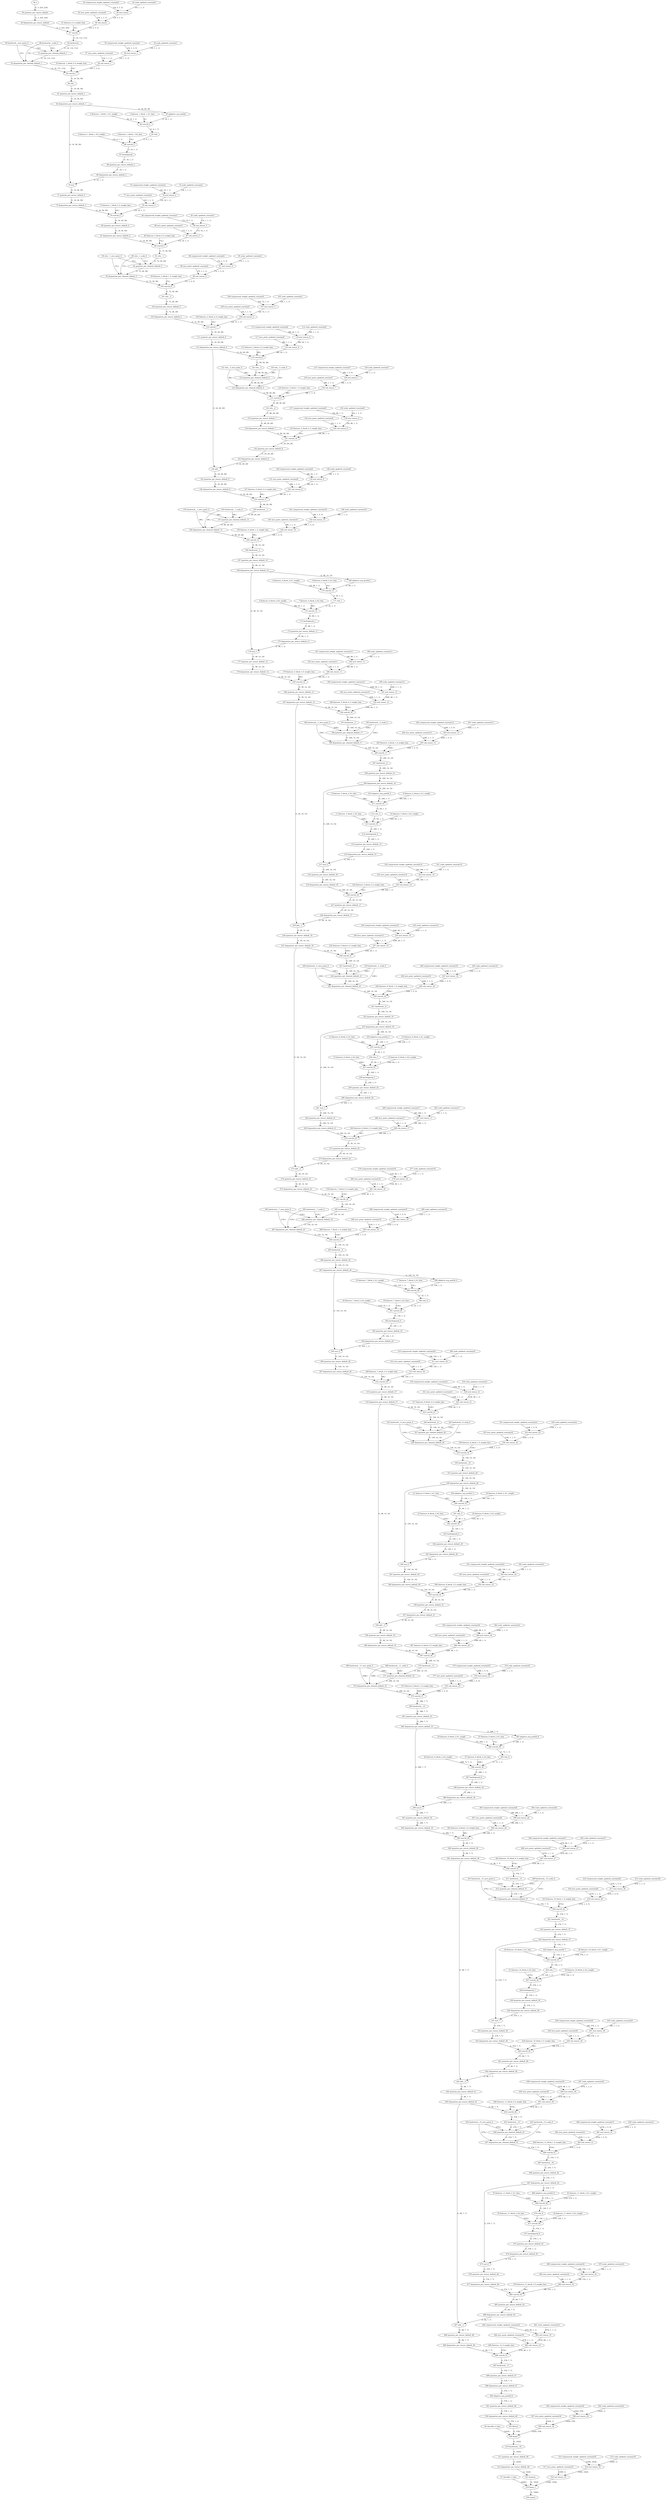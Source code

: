 strict digraph {
"0 features_1_block_1_fc1_weight" [id=0, type="get_attr"];
"1 features_1_block_1_fc1_bias" [id=1, type="get_attr"];
"2 features_1_block_1_fc2_weight" [id=2, type="get_attr"];
"3 features_1_block_1_fc2_bias" [id=3, type="get_attr"];
"4 features_4_block_2_fc1_weight" [id=4, type="get_attr"];
"5 features_4_block_2_fc1_bias" [id=5, type="get_attr"];
"6 features_4_block_2_fc2_weight" [id=6, type="get_attr"];
"7 features_4_block_2_fc2_bias" [id=7, type="get_attr"];
"8 features_5_block_2_fc1_weight" [id=8, type="get_attr"];
"9 features_5_block_2_fc1_bias" [id=9, type="get_attr"];
"10 features_5_block_2_fc2_weight" [id=10, type="get_attr"];
"11 features_5_block_2_fc2_bias" [id=11, type="get_attr"];
"12 features_6_block_2_fc1_weight" [id=12, type="get_attr"];
"13 features_6_block_2_fc1_bias" [id=13, type="get_attr"];
"14 features_6_block_2_fc2_weight" [id=14, type="get_attr"];
"15 features_6_block_2_fc2_bias" [id=15, type="get_attr"];
"16 features_7_block_2_fc1_weight" [id=16, type="get_attr"];
"17 features_7_block_2_fc1_bias" [id=17, type="get_attr"];
"18 features_7_block_2_fc2_weight" [id=18, type="get_attr"];
"19 features_7_block_2_fc2_bias" [id=19, type="get_attr"];
"20 features_8_block_2_fc1_weight" [id=20, type="get_attr"];
"21 features_8_block_2_fc1_bias" [id=21, type="get_attr"];
"22 features_8_block_2_fc2_weight" [id=22, type="get_attr"];
"23 features_8_block_2_fc2_bias" [id=23, type="get_attr"];
"24 features_9_block_2_fc1_weight" [id=24, type="get_attr"];
"25 features_9_block_2_fc1_bias" [id=25, type="get_attr"];
"26 features_9_block_2_fc2_weight" [id=26, type="get_attr"];
"27 features_9_block_2_fc2_bias" [id=27, type="get_attr"];
"28 features_10_block_2_fc1_weight" [id=28, type="get_attr"];
"29 features_10_block_2_fc1_bias" [id=29, type="get_attr"];
"30 features_10_block_2_fc2_weight" [id=30, type="get_attr"];
"31 features_10_block_2_fc2_bias" [id=31, type="get_attr"];
"32 features_11_block_2_fc1_weight" [id=32, type="get_attr"];
"33 features_11_block_2_fc1_bias" [id=33, type="get_attr"];
"34 features_11_block_2_fc2_weight" [id=34, type="get_attr"];
"35 features_11_block_2_fc2_bias" [id=35, type="get_attr"];
"36 classifier_0_bias" [id=36, type="get_attr"];
"37 classifier_3_bias" [id=37, type="get_attr"];
"38 x" [id=38, type=input];
"39 quantize_per_tensor_default" [id=39, type="quantize_per_tensor"];
"40 dequantize_per_tensor_default" [id=40, type="dequantize_per_tensor"];
"41 features_0_0_weight_bias" [id=41, type="get_attr"];
"42 scale_updated_constant0" [id=42, type="get_attr"];
"43 compressed_weight_updated_constant0" [id=43, type="get_attr"];
"44 mul_tensor" [id=44, type=mul];
"45 zero_point_updated_constant0" [id=45, type="get_attr"];
"46 sub_tensor" [id=46, type=sub];
"47 conv2d" [id=47, type=conv2d];
"48 hardswish__scale_0" [id=48, type="get_attr"];
"49 hardswish__zero_point_0" [id=49, type="get_attr"];
"50 hardswish_" [id=50, type="hardswish_"];
"51 quantize_per_channel_default_1" [id=51, type="quantize_per_channel"];
"52 dequantize_per_channel_default_1" [id=52, type="dequantize_per_channel"];
"53 features_1_block_0_0_weight_bias" [id=53, type="get_attr"];
"54 scale_updated_constant1" [id=54, type="get_attr"];
"55 compressed_weight_updated_constant1" [id=55, type="get_attr"];
"56 mul_tensor_1" [id=56, type=mul];
"57 zero_point_updated_constant1" [id=57, type="get_attr"];
"58 sub_tensor_1" [id=58, type=sub];
"59 conv2d_1" [id=59, type=conv2d];
"60 relu_" [id=60, type="relu_"];
"61 quantize_per_tensor_default_1" [id=61, type="quantize_per_tensor"];
"62 dequantize_per_tensor_default_1" [id=62, type="dequantize_per_tensor"];
"63 adaptive_avg_pool2d" [id=63, type="adaptive_avg_pool2d"];
"64 conv2d_2" [id=64, type=conv2d];
"65 relu" [id=65, type=relu];
"66 conv2d_3" [id=66, type=conv2d];
"67 hardsigmoid" [id=67, type=hardsigmoid];
"68 quantize_per_tensor_default_2" [id=68, type="quantize_per_tensor"];
"69 dequantize_per_tensor_default_2" [id=69, type="dequantize_per_tensor"];
"70 mul" [id=70, type=mul];
"71 quantize_per_tensor_default_3" [id=71, type="quantize_per_tensor"];
"72 dequantize_per_tensor_default_3" [id=72, type="dequantize_per_tensor"];
"73 features_1_block_2_0_weight_bias" [id=73, type="get_attr"];
"74 scale_updated_constant2" [id=74, type="get_attr"];
"75 compressed_weight_updated_constant2" [id=75, type="get_attr"];
"76 mul_tensor_2" [id=76, type=mul];
"77 zero_point_updated_constant2" [id=77, type="get_attr"];
"78 sub_tensor_2" [id=78, type=sub];
"79 conv2d_4" [id=79, type=conv2d];
"80 quantize_per_tensor_default_4" [id=80, type="quantize_per_tensor"];
"81 dequantize_per_tensor_default_4" [id=81, type="dequantize_per_tensor"];
"82 features_2_block_0_0_weight_bias" [id=82, type="get_attr"];
"83 scale_updated_constant3" [id=83, type="get_attr"];
"84 compressed_weight_updated_constant3" [id=84, type="get_attr"];
"85 mul_tensor_3" [id=85, type=mul];
"86 zero_point_updated_constant3" [id=86, type="get_attr"];
"87 sub_tensor_3" [id=87, type=sub];
"88 conv2d_5" [id=88, type=conv2d];
"89 relu__1_scale_0" [id=89, type="get_attr"];
"90 relu__1_zero_point_0" [id=90, type="get_attr"];
"91 relu__1" [id=91, type="relu_"];
"92 quantize_per_channel_default_5" [id=92, type="quantize_per_channel"];
"93 dequantize_per_channel_default_5" [id=93, type="dequantize_per_channel"];
"94 features_2_block_1_0_weight_bias" [id=94, type="get_attr"];
"95 scale_updated_constant4" [id=95, type="get_attr"];
"96 compressed_weight_updated_constant4" [id=96, type="get_attr"];
"97 mul_tensor_4" [id=97, type=mul];
"98 zero_point_updated_constant4" [id=98, type="get_attr"];
"99 sub_tensor_4" [id=99, type=sub];
"100 conv2d_6" [id=100, type=conv2d];
"101 relu__2" [id=101, type="relu_"];
"102 quantize_per_tensor_default_5" [id=102, type="quantize_per_tensor"];
"103 dequantize_per_tensor_default_5" [id=103, type="dequantize_per_tensor"];
"104 features_2_block_2_0_weight_bias" [id=104, type="get_attr"];
"105 scale_updated_constant5" [id=105, type="get_attr"];
"106 compressed_weight_updated_constant5" [id=106, type="get_attr"];
"107 mul_tensor_5" [id=107, type=mul];
"108 zero_point_updated_constant5" [id=108, type="get_attr"];
"109 sub_tensor_5" [id=109, type=sub];
"110 conv2d_7" [id=110, type=conv2d];
"111 quantize_per_tensor_default_6" [id=111, type="quantize_per_tensor"];
"112 dequantize_per_tensor_default_6" [id=112, type="dequantize_per_tensor"];
"113 features_3_block_0_0_weight_bias" [id=113, type="get_attr"];
"114 scale_updated_constant6" [id=114, type="get_attr"];
"115 compressed_weight_updated_constant6" [id=115, type="get_attr"];
"116 mul_tensor_6" [id=116, type=mul];
"117 zero_point_updated_constant6" [id=117, type="get_attr"];
"118 sub_tensor_6" [id=118, type=sub];
"119 conv2d_8" [id=119, type=conv2d];
"120 relu__3_scale_0" [id=120, type="get_attr"];
"121 relu__3_zero_point_0" [id=121, type="get_attr"];
"122 relu__3" [id=122, type="relu_"];
"123 quantize_per_channel_default_9" [id=123, type="quantize_per_channel"];
"124 dequantize_per_channel_default_9" [id=124, type="dequantize_per_channel"];
"125 features_3_block_1_0_weight_bias" [id=125, type="get_attr"];
"126 scale_updated_constant7" [id=126, type="get_attr"];
"127 compressed_weight_updated_constant7" [id=127, type="get_attr"];
"128 mul_tensor_7" [id=128, type=mul];
"129 zero_point_updated_constant7" [id=129, type="get_attr"];
"130 sub_tensor_7" [id=130, type=sub];
"131 conv2d_9" [id=131, type=conv2d];
"132 relu__4" [id=132, type="relu_"];
"133 quantize_per_tensor_default_7" [id=133, type="quantize_per_tensor"];
"134 dequantize_per_tensor_default_7" [id=134, type="dequantize_per_tensor"];
"135 features_3_block_2_0_weight_bias" [id=135, type="get_attr"];
"136 scale_updated_constant8" [id=136, type="get_attr"];
"137 compressed_weight_updated_constant8" [id=137, type="get_attr"];
"138 mul_tensor_8" [id=138, type=mul];
"139 zero_point_updated_constant8" [id=139, type="get_attr"];
"140 sub_tensor_8" [id=140, type=sub];
"141 conv2d_10" [id=141, type=conv2d];
"142 quantize_per_tensor_default_8" [id=142, type="quantize_per_tensor"];
"143 dequantize_per_tensor_default_8" [id=143, type="dequantize_per_tensor"];
"144 add_" [id=144, type="add_"];
"145 quantize_per_tensor_default_9" [id=145, type="quantize_per_tensor"];
"146 dequantize_per_tensor_default_9" [id=146, type="dequantize_per_tensor"];
"147 features_4_block_0_0_weight_bias" [id=147, type="get_attr"];
"148 scale_updated_constant9" [id=148, type="get_attr"];
"149 compressed_weight_updated_constant9" [id=149, type="get_attr"];
"150 mul_tensor_9" [id=150, type=mul];
"151 zero_point_updated_constant9" [id=151, type="get_attr"];
"152 sub_tensor_9" [id=152, type=sub];
"153 conv2d_11" [id=153, type=conv2d];
"154 hardswish__1_scale_0" [id=154, type="get_attr"];
"155 hardswish__1_zero_point_0" [id=155, type="get_attr"];
"156 hardswish__1" [id=156, type="hardswish_"];
"157 quantize_per_channel_default_13" [id=157, type="quantize_per_channel"];
"158 dequantize_per_channel_default_13" [id=158, type="dequantize_per_channel"];
"159 features_4_block_1_0_weight_bias" [id=159, type="get_attr"];
"160 scale_updated_constant10" [id=160, type="get_attr"];
"161 compressed_weight_updated_constant10" [id=161, type="get_attr"];
"162 mul_tensor_10" [id=162, type=mul];
"163 zero_point_updated_constant10" [id=163, type="get_attr"];
"164 sub_tensor_10" [id=164, type=sub];
"165 conv2d_12" [id=165, type=conv2d];
"166 hardswish__2" [id=166, type="hardswish_"];
"167 quantize_per_tensor_default_10" [id=167, type="quantize_per_tensor"];
"168 dequantize_per_tensor_default_10" [id=168, type="dequantize_per_tensor"];
"169 adaptive_avg_pool2d_1" [id=169, type="adaptive_avg_pool2d"];
"170 conv2d_13" [id=170, type=conv2d];
"171 relu_1" [id=171, type=relu];
"172 conv2d_14" [id=172, type=conv2d];
"173 hardsigmoid_1" [id=173, type=hardsigmoid];
"174 quantize_per_tensor_default_11" [id=174, type="quantize_per_tensor"];
"175 dequantize_per_tensor_default_11" [id=175, type="dequantize_per_tensor"];
"176 mul_1" [id=176, type=mul];
"177 quantize_per_tensor_default_12" [id=177, type="quantize_per_tensor"];
"178 dequantize_per_tensor_default_12" [id=178, type="dequantize_per_tensor"];
"179 features_4_block_3_0_weight_bias" [id=179, type="get_attr"];
"180 scale_updated_constant11" [id=180, type="get_attr"];
"181 compressed_weight_updated_constant11" [id=181, type="get_attr"];
"182 mul_tensor_11" [id=182, type=mul];
"183 zero_point_updated_constant11" [id=183, type="get_attr"];
"184 sub_tensor_11" [id=184, type=sub];
"185 conv2d_15" [id=185, type=conv2d];
"186 quantize_per_tensor_default_13" [id=186, type="quantize_per_tensor"];
"187 dequantize_per_tensor_default_13" [id=187, type="dequantize_per_tensor"];
"188 features_5_block_0_0_weight_bias" [id=188, type="get_attr"];
"189 scale_updated_constant12" [id=189, type="get_attr"];
"190 compressed_weight_updated_constant12" [id=190, type="get_attr"];
"191 mul_tensor_12" [id=191, type=mul];
"192 zero_point_updated_constant12" [id=192, type="get_attr"];
"193 sub_tensor_12" [id=193, type=sub];
"194 conv2d_16" [id=194, type=conv2d];
"195 hardswish__3_scale_0" [id=195, type="get_attr"];
"196 hardswish__3_zero_point_0" [id=196, type="get_attr"];
"197 hardswish__3" [id=197, type="hardswish_"];
"198 quantize_per_channel_default_17" [id=198, type="quantize_per_channel"];
"199 dequantize_per_channel_default_17" [id=199, type="dequantize_per_channel"];
"200 features_5_block_1_0_weight_bias" [id=200, type="get_attr"];
"201 scale_updated_constant13" [id=201, type="get_attr"];
"202 compressed_weight_updated_constant13" [id=202, type="get_attr"];
"203 mul_tensor_13" [id=203, type=mul];
"204 zero_point_updated_constant13" [id=204, type="get_attr"];
"205 sub_tensor_13" [id=205, type=sub];
"206 conv2d_17" [id=206, type=conv2d];
"207 hardswish__4" [id=207, type="hardswish_"];
"208 quantize_per_tensor_default_14" [id=208, type="quantize_per_tensor"];
"209 dequantize_per_tensor_default_14" [id=209, type="dequantize_per_tensor"];
"210 adaptive_avg_pool2d_2" [id=210, type="adaptive_avg_pool2d"];
"211 conv2d_18" [id=211, type=conv2d];
"212 relu_2" [id=212, type=relu];
"213 conv2d_19" [id=213, type=conv2d];
"214 hardsigmoid_2" [id=214, type=hardsigmoid];
"215 quantize_per_tensor_default_15" [id=215, type="quantize_per_tensor"];
"216 dequantize_per_tensor_default_15" [id=216, type="dequantize_per_tensor"];
"217 mul_2" [id=217, type=mul];
"218 quantize_per_tensor_default_16" [id=218, type="quantize_per_tensor"];
"219 dequantize_per_tensor_default_16" [id=219, type="dequantize_per_tensor"];
"220 features_5_block_3_0_weight_bias" [id=220, type="get_attr"];
"221 scale_updated_constant14" [id=221, type="get_attr"];
"222 compressed_weight_updated_constant14" [id=222, type="get_attr"];
"223 mul_tensor_14" [id=223, type=mul];
"224 zero_point_updated_constant14" [id=224, type="get_attr"];
"225 sub_tensor_14" [id=225, type=sub];
"226 conv2d_20" [id=226, type=conv2d];
"227 quantize_per_tensor_default_17" [id=227, type="quantize_per_tensor"];
"228 dequantize_per_tensor_default_17" [id=228, type="dequantize_per_tensor"];
"229 add__1" [id=229, type="add_"];
"230 quantize_per_tensor_default_18" [id=230, type="quantize_per_tensor"];
"231 dequantize_per_tensor_default_18" [id=231, type="dequantize_per_tensor"];
"232 features_6_block_0_0_weight_bias" [id=232, type="get_attr"];
"233 scale_updated_constant15" [id=233, type="get_attr"];
"234 compressed_weight_updated_constant15" [id=234, type="get_attr"];
"235 mul_tensor_15" [id=235, type=mul];
"236 zero_point_updated_constant15" [id=236, type="get_attr"];
"237 sub_tensor_15" [id=237, type=sub];
"238 conv2d_21" [id=238, type=conv2d];
"239 hardswish__5_scale_0" [id=239, type="get_attr"];
"240 hardswish__5_zero_point_0" [id=240, type="get_attr"];
"241 hardswish__5" [id=241, type="hardswish_"];
"242 quantize_per_channel_default_21" [id=242, type="quantize_per_channel"];
"243 dequantize_per_channel_default_21" [id=243, type="dequantize_per_channel"];
"244 features_6_block_1_0_weight_bias" [id=244, type="get_attr"];
"245 scale_updated_constant16" [id=245, type="get_attr"];
"246 compressed_weight_updated_constant16" [id=246, type="get_attr"];
"247 mul_tensor_16" [id=247, type=mul];
"248 zero_point_updated_constant16" [id=248, type="get_attr"];
"249 sub_tensor_16" [id=249, type=sub];
"250 conv2d_22" [id=250, type=conv2d];
"251 hardswish__6" [id=251, type="hardswish_"];
"252 quantize_per_tensor_default_19" [id=252, type="quantize_per_tensor"];
"253 dequantize_per_tensor_default_19" [id=253, type="dequantize_per_tensor"];
"254 adaptive_avg_pool2d_3" [id=254, type="adaptive_avg_pool2d"];
"255 conv2d_23" [id=255, type=conv2d];
"256 relu_3" [id=256, type=relu];
"257 conv2d_24" [id=257, type=conv2d];
"258 hardsigmoid_3" [id=258, type=hardsigmoid];
"259 quantize_per_tensor_default_20" [id=259, type="quantize_per_tensor"];
"260 dequantize_per_tensor_default_20" [id=260, type="dequantize_per_tensor"];
"261 mul_3" [id=261, type=mul];
"262 quantize_per_tensor_default_21" [id=262, type="quantize_per_tensor"];
"263 dequantize_per_tensor_default_21" [id=263, type="dequantize_per_tensor"];
"264 features_6_block_3_0_weight_bias" [id=264, type="get_attr"];
"265 scale_updated_constant17" [id=265, type="get_attr"];
"266 compressed_weight_updated_constant17" [id=266, type="get_attr"];
"267 mul_tensor_17" [id=267, type=mul];
"268 zero_point_updated_constant17" [id=268, type="get_attr"];
"269 sub_tensor_17" [id=269, type=sub];
"270 conv2d_25" [id=270, type=conv2d];
"271 quantize_per_tensor_default_22" [id=271, type="quantize_per_tensor"];
"272 dequantize_per_tensor_default_22" [id=272, type="dequantize_per_tensor"];
"273 add__2" [id=273, type="add_"];
"274 quantize_per_tensor_default_23" [id=274, type="quantize_per_tensor"];
"275 dequantize_per_tensor_default_23" [id=275, type="dequantize_per_tensor"];
"276 features_7_block_0_0_weight_bias" [id=276, type="get_attr"];
"277 scale_updated_constant18" [id=277, type="get_attr"];
"278 compressed_weight_updated_constant18" [id=278, type="get_attr"];
"279 mul_tensor_18" [id=279, type=mul];
"280 zero_point_updated_constant18" [id=280, type="get_attr"];
"281 sub_tensor_18" [id=281, type=sub];
"282 conv2d_26" [id=282, type=conv2d];
"283 hardswish__7_scale_0" [id=283, type="get_attr"];
"284 hardswish__7_zero_point_0" [id=284, type="get_attr"];
"285 hardswish__7" [id=285, type="hardswish_"];
"286 quantize_per_channel_default_25" [id=286, type="quantize_per_channel"];
"287 dequantize_per_channel_default_25" [id=287, type="dequantize_per_channel"];
"288 features_7_block_1_0_weight_bias" [id=288, type="get_attr"];
"289 scale_updated_constant19" [id=289, type="get_attr"];
"290 compressed_weight_updated_constant19" [id=290, type="get_attr"];
"291 mul_tensor_19" [id=291, type=mul];
"292 zero_point_updated_constant19" [id=292, type="get_attr"];
"293 sub_tensor_19" [id=293, type=sub];
"294 conv2d_27" [id=294, type=conv2d];
"295 hardswish__8" [id=295, type="hardswish_"];
"296 quantize_per_tensor_default_24" [id=296, type="quantize_per_tensor"];
"297 dequantize_per_tensor_default_24" [id=297, type="dequantize_per_tensor"];
"298 adaptive_avg_pool2d_4" [id=298, type="adaptive_avg_pool2d"];
"299 conv2d_28" [id=299, type=conv2d];
"300 relu_4" [id=300, type=relu];
"301 conv2d_29" [id=301, type=conv2d];
"302 hardsigmoid_4" [id=302, type=hardsigmoid];
"303 quantize_per_tensor_default_25" [id=303, type="quantize_per_tensor"];
"304 dequantize_per_tensor_default_25" [id=304, type="dequantize_per_tensor"];
"305 mul_4" [id=305, type=mul];
"306 quantize_per_tensor_default_26" [id=306, type="quantize_per_tensor"];
"307 dequantize_per_tensor_default_26" [id=307, type="dequantize_per_tensor"];
"308 features_7_block_3_0_weight_bias" [id=308, type="get_attr"];
"309 scale_updated_constant20" [id=309, type="get_attr"];
"310 compressed_weight_updated_constant20" [id=310, type="get_attr"];
"311 mul_tensor_20" [id=311, type=mul];
"312 zero_point_updated_constant20" [id=312, type="get_attr"];
"313 sub_tensor_20" [id=313, type=sub];
"314 conv2d_30" [id=314, type=conv2d];
"315 quantize_per_tensor_default_27" [id=315, type="quantize_per_tensor"];
"316 dequantize_per_tensor_default_27" [id=316, type="dequantize_per_tensor"];
"317 features_8_block_0_0_weight_bias" [id=317, type="get_attr"];
"318 scale_updated_constant21" [id=318, type="get_attr"];
"319 compressed_weight_updated_constant21" [id=319, type="get_attr"];
"320 mul_tensor_21" [id=320, type=mul];
"321 zero_point_updated_constant21" [id=321, type="get_attr"];
"322 sub_tensor_21" [id=322, type=sub];
"323 conv2d_31" [id=323, type=conv2d];
"324 hardswish__9_scale_0" [id=324, type="get_attr"];
"325 hardswish__9_zero_point_0" [id=325, type="get_attr"];
"326 hardswish__9" [id=326, type="hardswish_"];
"327 quantize_per_channel_default_29" [id=327, type="quantize_per_channel"];
"328 dequantize_per_channel_default_29" [id=328, type="dequantize_per_channel"];
"329 features_8_block_1_0_weight_bias" [id=329, type="get_attr"];
"330 scale_updated_constant22" [id=330, type="get_attr"];
"331 compressed_weight_updated_constant22" [id=331, type="get_attr"];
"332 mul_tensor_22" [id=332, type=mul];
"333 zero_point_updated_constant22" [id=333, type="get_attr"];
"334 sub_tensor_22" [id=334, type=sub];
"335 conv2d_32" [id=335, type=conv2d];
"336 hardswish__10" [id=336, type="hardswish_"];
"337 quantize_per_tensor_default_28" [id=337, type="quantize_per_tensor"];
"338 dequantize_per_tensor_default_28" [id=338, type="dequantize_per_tensor"];
"339 adaptive_avg_pool2d_5" [id=339, type="adaptive_avg_pool2d"];
"340 conv2d_33" [id=340, type=conv2d];
"341 relu_5" [id=341, type=relu];
"342 conv2d_34" [id=342, type=conv2d];
"343 hardsigmoid_5" [id=343, type=hardsigmoid];
"344 quantize_per_tensor_default_29" [id=344, type="quantize_per_tensor"];
"345 dequantize_per_tensor_default_29" [id=345, type="dequantize_per_tensor"];
"346 mul_5" [id=346, type=mul];
"347 quantize_per_tensor_default_30" [id=347, type="quantize_per_tensor"];
"348 dequantize_per_tensor_default_30" [id=348, type="dequantize_per_tensor"];
"349 features_8_block_3_0_weight_bias" [id=349, type="get_attr"];
"350 scale_updated_constant23" [id=350, type="get_attr"];
"351 compressed_weight_updated_constant23" [id=351, type="get_attr"];
"352 mul_tensor_23" [id=352, type=mul];
"353 zero_point_updated_constant23" [id=353, type="get_attr"];
"354 sub_tensor_23" [id=354, type=sub];
"355 conv2d_35" [id=355, type=conv2d];
"356 quantize_per_tensor_default_31" [id=356, type="quantize_per_tensor"];
"357 dequantize_per_tensor_default_31" [id=357, type="dequantize_per_tensor"];
"358 add__3" [id=358, type="add_"];
"359 quantize_per_tensor_default_32" [id=359, type="quantize_per_tensor"];
"360 dequantize_per_tensor_default_32" [id=360, type="dequantize_per_tensor"];
"361 features_9_block_0_0_weight_bias" [id=361, type="get_attr"];
"362 scale_updated_constant24" [id=362, type="get_attr"];
"363 compressed_weight_updated_constant24" [id=363, type="get_attr"];
"364 mul_tensor_24" [id=364, type=mul];
"365 zero_point_updated_constant24" [id=365, type="get_attr"];
"366 sub_tensor_24" [id=366, type=sub];
"367 conv2d_36" [id=367, type=conv2d];
"368 hardswish__11_scale_0" [id=368, type="get_attr"];
"369 hardswish__11_zero_point_0" [id=369, type="get_attr"];
"370 hardswish__11" [id=370, type="hardswish_"];
"371 quantize_per_channel_default_33" [id=371, type="quantize_per_channel"];
"372 dequantize_per_channel_default_33" [id=372, type="dequantize_per_channel"];
"373 features_9_block_1_0_weight_bias" [id=373, type="get_attr"];
"374 scale_updated_constant25" [id=374, type="get_attr"];
"375 compressed_weight_updated_constant25" [id=375, type="get_attr"];
"376 mul_tensor_25" [id=376, type=mul];
"377 zero_point_updated_constant25" [id=377, type="get_attr"];
"378 sub_tensor_25" [id=378, type=sub];
"379 conv2d_37" [id=379, type=conv2d];
"380 hardswish__12" [id=380, type="hardswish_"];
"381 quantize_per_tensor_default_33" [id=381, type="quantize_per_tensor"];
"382 dequantize_per_tensor_default_33" [id=382, type="dequantize_per_tensor"];
"383 adaptive_avg_pool2d_6" [id=383, type="adaptive_avg_pool2d"];
"384 conv2d_38" [id=384, type=conv2d];
"385 relu_6" [id=385, type=relu];
"386 conv2d_39" [id=386, type=conv2d];
"387 hardsigmoid_6" [id=387, type=hardsigmoid];
"388 quantize_per_tensor_default_34" [id=388, type="quantize_per_tensor"];
"389 dequantize_per_tensor_default_34" [id=389, type="dequantize_per_tensor"];
"390 mul_6" [id=390, type=mul];
"391 quantize_per_tensor_default_35" [id=391, type="quantize_per_tensor"];
"392 dequantize_per_tensor_default_35" [id=392, type="dequantize_per_tensor"];
"393 features_9_block_3_0_weight_bias" [id=393, type="get_attr"];
"394 scale_updated_constant26" [id=394, type="get_attr"];
"395 compressed_weight_updated_constant26" [id=395, type="get_attr"];
"396 mul_tensor_26" [id=396, type=mul];
"397 zero_point_updated_constant26" [id=397, type="get_attr"];
"398 sub_tensor_26" [id=398, type=sub];
"399 conv2d_40" [id=399, type=conv2d];
"400 quantize_per_tensor_default_36" [id=400, type="quantize_per_tensor"];
"401 dequantize_per_tensor_default_36" [id=401, type="dequantize_per_tensor"];
"402 features_10_block_0_0_weight_bias" [id=402, type="get_attr"];
"403 scale_updated_constant27" [id=403, type="get_attr"];
"404 compressed_weight_updated_constant27" [id=404, type="get_attr"];
"405 mul_tensor_27" [id=405, type=mul];
"406 zero_point_updated_constant27" [id=406, type="get_attr"];
"407 sub_tensor_27" [id=407, type=sub];
"408 conv2d_41" [id=408, type=conv2d];
"409 hardswish__13_scale_0" [id=409, type="get_attr"];
"410 hardswish__13_zero_point_0" [id=410, type="get_attr"];
"411 hardswish__13" [id=411, type="hardswish_"];
"412 quantize_per_channel_default_37" [id=412, type="quantize_per_channel"];
"413 dequantize_per_channel_default_37" [id=413, type="dequantize_per_channel"];
"414 features_10_block_1_0_weight_bias" [id=414, type="get_attr"];
"415 scale_updated_constant28" [id=415, type="get_attr"];
"416 compressed_weight_updated_constant28" [id=416, type="get_attr"];
"417 mul_tensor_28" [id=417, type=mul];
"418 zero_point_updated_constant28" [id=418, type="get_attr"];
"419 sub_tensor_28" [id=419, type=sub];
"420 conv2d_42" [id=420, type=conv2d];
"421 hardswish__14" [id=421, type="hardswish_"];
"422 quantize_per_tensor_default_37" [id=422, type="quantize_per_tensor"];
"423 dequantize_per_tensor_default_37" [id=423, type="dequantize_per_tensor"];
"424 adaptive_avg_pool2d_7" [id=424, type="adaptive_avg_pool2d"];
"425 conv2d_43" [id=425, type=conv2d];
"426 relu_7" [id=426, type=relu];
"427 conv2d_44" [id=427, type=conv2d];
"428 hardsigmoid_7" [id=428, type=hardsigmoid];
"429 quantize_per_tensor_default_38" [id=429, type="quantize_per_tensor"];
"430 dequantize_per_tensor_default_38" [id=430, type="dequantize_per_tensor"];
"431 mul_7" [id=431, type=mul];
"432 quantize_per_tensor_default_39" [id=432, type="quantize_per_tensor"];
"433 dequantize_per_tensor_default_39" [id=433, type="dequantize_per_tensor"];
"434 features_10_block_3_0_weight_bias" [id=434, type="get_attr"];
"435 scale_updated_constant29" [id=435, type="get_attr"];
"436 compressed_weight_updated_constant29" [id=436, type="get_attr"];
"437 mul_tensor_29" [id=437, type=mul];
"438 zero_point_updated_constant29" [id=438, type="get_attr"];
"439 sub_tensor_29" [id=439, type=sub];
"440 conv2d_45" [id=440, type=conv2d];
"441 quantize_per_tensor_default_40" [id=441, type="quantize_per_tensor"];
"442 dequantize_per_tensor_default_40" [id=442, type="dequantize_per_tensor"];
"443 add__4" [id=443, type="add_"];
"444 quantize_per_tensor_default_41" [id=444, type="quantize_per_tensor"];
"445 dequantize_per_tensor_default_41" [id=445, type="dequantize_per_tensor"];
"446 features_11_block_0_0_weight_bias" [id=446, type="get_attr"];
"447 scale_updated_constant30" [id=447, type="get_attr"];
"448 compressed_weight_updated_constant30" [id=448, type="get_attr"];
"449 mul_tensor_30" [id=449, type=mul];
"450 zero_point_updated_constant30" [id=450, type="get_attr"];
"451 sub_tensor_30" [id=451, type=sub];
"452 conv2d_46" [id=452, type=conv2d];
"453 hardswish__15_scale_0" [id=453, type="get_attr"];
"454 hardswish__15_zero_point_0" [id=454, type="get_attr"];
"455 hardswish__15" [id=455, type="hardswish_"];
"456 quantize_per_channel_default_41" [id=456, type="quantize_per_channel"];
"457 dequantize_per_channel_default_41" [id=457, type="dequantize_per_channel"];
"458 features_11_block_1_0_weight_bias" [id=458, type="get_attr"];
"459 scale_updated_constant31" [id=459, type="get_attr"];
"460 compressed_weight_updated_constant31" [id=460, type="get_attr"];
"461 mul_tensor_31" [id=461, type=mul];
"462 zero_point_updated_constant31" [id=462, type="get_attr"];
"463 sub_tensor_31" [id=463, type=sub];
"464 conv2d_47" [id=464, type=conv2d];
"465 hardswish__16" [id=465, type="hardswish_"];
"466 quantize_per_tensor_default_42" [id=466, type="quantize_per_tensor"];
"467 dequantize_per_tensor_default_42" [id=467, type="dequantize_per_tensor"];
"468 adaptive_avg_pool2d_8" [id=468, type="adaptive_avg_pool2d"];
"469 conv2d_48" [id=469, type=conv2d];
"470 relu_8" [id=470, type=relu];
"471 conv2d_49" [id=471, type=conv2d];
"472 hardsigmoid_8" [id=472, type=hardsigmoid];
"473 quantize_per_tensor_default_43" [id=473, type="quantize_per_tensor"];
"474 dequantize_per_tensor_default_43" [id=474, type="dequantize_per_tensor"];
"475 mul_8" [id=475, type=mul];
"476 quantize_per_tensor_default_44" [id=476, type="quantize_per_tensor"];
"477 dequantize_per_tensor_default_44" [id=477, type="dequantize_per_tensor"];
"478 features_11_block_3_0_weight_bias" [id=478, type="get_attr"];
"479 scale_updated_constant32" [id=479, type="get_attr"];
"480 compressed_weight_updated_constant32" [id=480, type="get_attr"];
"481 mul_tensor_32" [id=481, type=mul];
"482 zero_point_updated_constant32" [id=482, type="get_attr"];
"483 sub_tensor_32" [id=483, type=sub];
"484 conv2d_50" [id=484, type=conv2d];
"485 quantize_per_tensor_default_45" [id=485, type="quantize_per_tensor"];
"486 dequantize_per_tensor_default_45" [id=486, type="dequantize_per_tensor"];
"487 add__5" [id=487, type="add_"];
"488 quantize_per_tensor_default_46" [id=488, type="quantize_per_tensor"];
"489 dequantize_per_tensor_default_46" [id=489, type="dequantize_per_tensor"];
"490 features_12_0_weight_bias" [id=490, type="get_attr"];
"491 scale_updated_constant33" [id=491, type="get_attr"];
"492 compressed_weight_updated_constant33" [id=492, type="get_attr"];
"493 mul_tensor_33" [id=493, type=mul];
"494 zero_point_updated_constant33" [id=494, type="get_attr"];
"495 sub_tensor_33" [id=495, type=sub];
"496 conv2d_51" [id=496, type=conv2d];
"497 hardswish__17" [id=497, type="hardswish_"];
"498 quantize_per_tensor_default_47" [id=498, type="quantize_per_tensor"];
"499 dequantize_per_tensor_default_47" [id=499, type="dequantize_per_tensor"];
"500 adaptive_avg_pool2d_9" [id=500, type="adaptive_avg_pool2d"];
"501 quantize_per_tensor_default_48" [id=501, type="quantize_per_tensor"];
"502 dequantize_per_tensor_default_48" [id=502, type="dequantize_per_tensor"];
"503 flatten" [id=503, type=flatten];
"504 scale_updated_constant34" [id=504, type="get_attr"];
"505 compressed_weight_updated_constant34" [id=505, type="get_attr"];
"506 mul_tensor_34" [id=506, type=mul];
"507 zero_point_updated_constant34" [id=507, type="get_attr"];
"508 sub_tensor_34" [id=508, type=sub];
"509 linear" [id=509, type=linear];
"510 hardswish__18" [id=510, type="hardswish_"];
"511 quantize_per_tensor_default_49" [id=511, type="quantize_per_tensor"];
"512 dequantize_per_tensor_default_49" [id=512, type="dequantize_per_tensor"];
"513 dropout_" [id=513, type="dropout_"];
"514 scale_updated_constant35" [id=514, type="get_attr"];
"515 compressed_weight_updated_constant35" [id=515, type="get_attr"];
"516 mul_tensor_35" [id=516, type=mul];
"517 zero_point_updated_constant35" [id=517, type="get_attr"];
"518 sub_tensor_35" [id=518, type=sub];
"519 linear_1" [id=519, type=linear];
"520 output" [id=520, type=output];
"0 features_1_block_1_fc1_weight" -> "64 conv2d_2" [style=solid, label="(8, 16, 1, 1)"];
"1 features_1_block_1_fc1_bias" -> "64 conv2d_2" [style=solid, label="(8,)"];
"2 features_1_block_1_fc2_weight" -> "66 conv2d_3" [style=solid, label="(16, 8, 1, 1)"];
"3 features_1_block_1_fc2_bias" -> "66 conv2d_3" [style=solid, label="(16,)"];
"4 features_4_block_2_fc1_weight" -> "170 conv2d_13" [style=solid, label="(24, 96, 1, 1)"];
"5 features_4_block_2_fc1_bias" -> "170 conv2d_13" [style=solid, label="(24,)"];
"6 features_4_block_2_fc2_weight" -> "172 conv2d_14" [style=solid, label="(96, 24, 1, 1)"];
"7 features_4_block_2_fc2_bias" -> "172 conv2d_14" [style=solid, label="(96,)"];
"8 features_5_block_2_fc1_weight" -> "211 conv2d_18" [style=solid, label="(64, 240, 1, 1)"];
"9 features_5_block_2_fc1_bias" -> "211 conv2d_18" [style=solid, label="(64,)"];
"10 features_5_block_2_fc2_weight" -> "213 conv2d_19" [style=solid, label="(240, 64, 1, 1)"];
"11 features_5_block_2_fc2_bias" -> "213 conv2d_19" [style=solid, label="(240,)"];
"12 features_6_block_2_fc1_weight" -> "255 conv2d_23" [style=solid, label="(64, 240, 1, 1)"];
"13 features_6_block_2_fc1_bias" -> "255 conv2d_23" [style=solid, label="(64,)"];
"14 features_6_block_2_fc2_weight" -> "257 conv2d_24" [style=solid, label="(240, 64, 1, 1)"];
"15 features_6_block_2_fc2_bias" -> "257 conv2d_24" [style=solid, label="(240,)"];
"16 features_7_block_2_fc1_weight" -> "299 conv2d_28" [style=solid, label="(32, 120, 1, 1)"];
"17 features_7_block_2_fc1_bias" -> "299 conv2d_28" [style=solid, label="(32,)"];
"18 features_7_block_2_fc2_weight" -> "301 conv2d_29" [style=solid, label="(120, 32, 1, 1)"];
"19 features_7_block_2_fc2_bias" -> "301 conv2d_29" [style=solid, label="(120,)"];
"20 features_8_block_2_fc1_weight" -> "340 conv2d_33" [style=solid, label="(40, 144, 1, 1)"];
"21 features_8_block_2_fc1_bias" -> "340 conv2d_33" [style=solid, label="(40,)"];
"22 features_8_block_2_fc2_weight" -> "342 conv2d_34" [style=solid, label="(144, 40, 1, 1)"];
"23 features_8_block_2_fc2_bias" -> "342 conv2d_34" [style=solid, label="(144,)"];
"24 features_9_block_2_fc1_weight" -> "384 conv2d_38" [style=solid, label="(72, 288, 1, 1)"];
"25 features_9_block_2_fc1_bias" -> "384 conv2d_38" [style=solid, label="(72,)"];
"26 features_9_block_2_fc2_weight" -> "386 conv2d_39" [style=solid, label="(288, 72, 1, 1)"];
"27 features_9_block_2_fc2_bias" -> "386 conv2d_39" [style=solid, label="(288,)"];
"28 features_10_block_2_fc1_weight" -> "425 conv2d_43" [style=solid, label="(144, 576, 1, 1)"];
"29 features_10_block_2_fc1_bias" -> "425 conv2d_43" [style=solid, label="(144,)"];
"30 features_10_block_2_fc2_weight" -> "427 conv2d_44" [style=solid, label="(576, 144, 1, 1)"];
"31 features_10_block_2_fc2_bias" -> "427 conv2d_44" [style=solid, label="(576,)"];
"32 features_11_block_2_fc1_weight" -> "469 conv2d_48" [style=solid, label="(144, 576, 1, 1)"];
"33 features_11_block_2_fc1_bias" -> "469 conv2d_48" [style=solid, label="(144,)"];
"34 features_11_block_2_fc2_weight" -> "471 conv2d_49" [style=solid, label="(576, 144, 1, 1)"];
"35 features_11_block_2_fc2_bias" -> "471 conv2d_49" [style=solid, label="(576,)"];
"36 classifier_0_bias" -> "509 linear" [style=solid, label="(1024,)"];
"37 classifier_3_bias" -> "519 linear_1" [style=solid, label="(1000,)"];
"38 x" -> "39 quantize_per_tensor_default" [style=solid, label="(1, 3, 224, 224)"];
"39 quantize_per_tensor_default" -> "40 dequantize_per_tensor_default" [style=solid, label="(1, 3, 224, 224)"];
"40 dequantize_per_tensor_default" -> "47 conv2d" [style=solid, label="(1, 3, 224, 224)"];
"41 features_0_0_weight_bias" -> "47 conv2d" [style=solid, label="(16,)"];
"42 scale_updated_constant0" -> "44 mul_tensor" [style=solid, label="(16, 1, 1, 1)"];
"43 compressed_weight_updated_constant0" -> "44 mul_tensor" [style=solid, label="(16, 3, 3, 3)"];
"44 mul_tensor" -> "46 sub_tensor" [style=solid, label="(16, 3, 3, 3)"];
"45 zero_point_updated_constant0" -> "46 sub_tensor" [style=solid, label="(16, 1, 1, 1)"];
"46 sub_tensor" -> "47 conv2d" [style=solid, label="(16, 3, 3, 3)"];
"47 conv2d" -> "50 hardswish_" [style=solid, label="(1, 16, 112, 112)"];
"48 hardswish__scale_0" -> "51 quantize_per_channel_default_1" [style=solid, label="(16,)"];
"48 hardswish__scale_0" -> "52 dequantize_per_channel_default_1" [style=solid, label="(16,)"];
"49 hardswish__zero_point_0" -> "51 quantize_per_channel_default_1" [style=solid, label="(16,)"];
"49 hardswish__zero_point_0" -> "52 dequantize_per_channel_default_1" [style=solid, label="(16,)"];
"50 hardswish_" -> "51 quantize_per_channel_default_1" [style=solid, label="(1, 16, 112, 112)"];
"51 quantize_per_channel_default_1" -> "52 dequantize_per_channel_default_1" [style=solid, label="(1, 16, 112, 112)"];
"52 dequantize_per_channel_default_1" -> "59 conv2d_1" [style=solid, label="(1, 16, 112, 112)"];
"53 features_1_block_0_0_weight_bias" -> "59 conv2d_1" [style=solid, label="(16,)"];
"54 scale_updated_constant1" -> "56 mul_tensor_1" [style=solid, label="(16, 1, 1, 1)"];
"55 compressed_weight_updated_constant1" -> "56 mul_tensor_1" [style=solid, label="(16, 1, 3, 3)"];
"56 mul_tensor_1" -> "58 sub_tensor_1" [style=solid, label="(16, 1, 3, 3)"];
"57 zero_point_updated_constant1" -> "58 sub_tensor_1" [style=solid, label="(16, 1, 1, 1)"];
"58 sub_tensor_1" -> "59 conv2d_1" [style=solid, label="(16, 1, 3, 3)"];
"59 conv2d_1" -> "60 relu_" [style=solid, label="(1, 16, 56, 56)"];
"60 relu_" -> "61 quantize_per_tensor_default_1" [style=solid, label="(1, 16, 56, 56)"];
"61 quantize_per_tensor_default_1" -> "62 dequantize_per_tensor_default_1" [style=solid, label="(1, 16, 56, 56)"];
"62 dequantize_per_tensor_default_1" -> "63 adaptive_avg_pool2d" [style=solid, label="(1, 16, 56, 56)"];
"62 dequantize_per_tensor_default_1" -> "70 mul" [style=solid, label="(1, 16, 56, 56)"];
"63 adaptive_avg_pool2d" -> "64 conv2d_2" [style=solid, label="(1, 16, 1, 1)"];
"64 conv2d_2" -> "65 relu" [style=solid, label="(1, 8, 1, 1)"];
"65 relu" -> "66 conv2d_3" [style=solid, label="(1, 8, 1, 1)"];
"66 conv2d_3" -> "67 hardsigmoid" [style=solid, label="(1, 16, 1, 1)"];
"67 hardsigmoid" -> "68 quantize_per_tensor_default_2" [style=solid, label="(1, 16, 1, 1)"];
"68 quantize_per_tensor_default_2" -> "69 dequantize_per_tensor_default_2" [style=solid, label="(1, 16, 1, 1)"];
"69 dequantize_per_tensor_default_2" -> "70 mul" [style=solid, label="(1, 16, 1, 1)"];
"70 mul" -> "71 quantize_per_tensor_default_3" [style=solid, label="(1, 16, 56, 56)"];
"71 quantize_per_tensor_default_3" -> "72 dequantize_per_tensor_default_3" [style=solid, label="(1, 16, 56, 56)"];
"72 dequantize_per_tensor_default_3" -> "79 conv2d_4" [style=solid, label="(1, 16, 56, 56)"];
"73 features_1_block_2_0_weight_bias" -> "79 conv2d_4" [style=solid, label="(16,)"];
"74 scale_updated_constant2" -> "76 mul_tensor_2" [style=solid, label="(16, 1, 1, 1)"];
"75 compressed_weight_updated_constant2" -> "76 mul_tensor_2" [style=solid, label="(16, 16, 1, 1)"];
"76 mul_tensor_2" -> "78 sub_tensor_2" [style=solid, label="(16, 16, 1, 1)"];
"77 zero_point_updated_constant2" -> "78 sub_tensor_2" [style=solid, label="(16, 1, 1, 1)"];
"78 sub_tensor_2" -> "79 conv2d_4" [style=solid, label="(16, 16, 1, 1)"];
"79 conv2d_4" -> "80 quantize_per_tensor_default_4" [style=solid, label="(1, 16, 56, 56)"];
"80 quantize_per_tensor_default_4" -> "81 dequantize_per_tensor_default_4" [style=solid, label="(1, 16, 56, 56)"];
"81 dequantize_per_tensor_default_4" -> "88 conv2d_5" [style=solid, label="(1, 16, 56, 56)"];
"82 features_2_block_0_0_weight_bias" -> "88 conv2d_5" [style=solid, label="(72,)"];
"83 scale_updated_constant3" -> "85 mul_tensor_3" [style=solid, label="(72, 1, 1, 1)"];
"84 compressed_weight_updated_constant3" -> "85 mul_tensor_3" [style=solid, label="(72, 16, 1, 1)"];
"85 mul_tensor_3" -> "87 sub_tensor_3" [style=solid, label="(72, 16, 1, 1)"];
"86 zero_point_updated_constant3" -> "87 sub_tensor_3" [style=solid, label="(72, 1, 1, 1)"];
"87 sub_tensor_3" -> "88 conv2d_5" [style=solid, label="(72, 16, 1, 1)"];
"88 conv2d_5" -> "91 relu__1" [style=solid, label="(1, 72, 56, 56)"];
"89 relu__1_scale_0" -> "92 quantize_per_channel_default_5" [style=solid, label="(72,)"];
"89 relu__1_scale_0" -> "93 dequantize_per_channel_default_5" [style=solid, label="(72,)"];
"90 relu__1_zero_point_0" -> "92 quantize_per_channel_default_5" [style=solid, label="(72,)"];
"90 relu__1_zero_point_0" -> "93 dequantize_per_channel_default_5" [style=solid, label="(72,)"];
"91 relu__1" -> "92 quantize_per_channel_default_5" [style=solid, label="(1, 72, 56, 56)"];
"92 quantize_per_channel_default_5" -> "93 dequantize_per_channel_default_5" [style=solid, label="(1, 72, 56, 56)"];
"93 dequantize_per_channel_default_5" -> "100 conv2d_6" [style=solid, label="(1, 72, 56, 56)"];
"94 features_2_block_1_0_weight_bias" -> "100 conv2d_6" [style=solid, label="(72,)"];
"95 scale_updated_constant4" -> "97 mul_tensor_4" [style=solid, label="(72, 1, 1, 1)"];
"96 compressed_weight_updated_constant4" -> "97 mul_tensor_4" [style=solid, label="(72, 1, 3, 3)"];
"97 mul_tensor_4" -> "99 sub_tensor_4" [style=solid, label="(72, 1, 3, 3)"];
"98 zero_point_updated_constant4" -> "99 sub_tensor_4" [style=solid, label="(72, 1, 1, 1)"];
"99 sub_tensor_4" -> "100 conv2d_6" [style=solid, label="(72, 1, 3, 3)"];
"100 conv2d_6" -> "101 relu__2" [style=solid, label="(1, 72, 28, 28)"];
"101 relu__2" -> "102 quantize_per_tensor_default_5" [style=solid, label="(1, 72, 28, 28)"];
"102 quantize_per_tensor_default_5" -> "103 dequantize_per_tensor_default_5" [style=solid, label="(1, 72, 28, 28)"];
"103 dequantize_per_tensor_default_5" -> "110 conv2d_7" [style=solid, label="(1, 72, 28, 28)"];
"104 features_2_block_2_0_weight_bias" -> "110 conv2d_7" [style=solid, label="(24,)"];
"105 scale_updated_constant5" -> "107 mul_tensor_5" [style=solid, label="(24, 1, 1, 1)"];
"106 compressed_weight_updated_constant5" -> "107 mul_tensor_5" [style=solid, label="(24, 72, 1, 1)"];
"107 mul_tensor_5" -> "109 sub_tensor_5" [style=solid, label="(24, 72, 1, 1)"];
"108 zero_point_updated_constant5" -> "109 sub_tensor_5" [style=solid, label="(24, 1, 1, 1)"];
"109 sub_tensor_5" -> "110 conv2d_7" [style=solid, label="(24, 72, 1, 1)"];
"110 conv2d_7" -> "111 quantize_per_tensor_default_6" [style=solid, label="(1, 24, 28, 28)"];
"111 quantize_per_tensor_default_6" -> "112 dequantize_per_tensor_default_6" [style=solid, label="(1, 24, 28, 28)"];
"112 dequantize_per_tensor_default_6" -> "119 conv2d_8" [style=solid, label="(1, 24, 28, 28)"];
"112 dequantize_per_tensor_default_6" -> "144 add_" [style=solid, label="(1, 24, 28, 28)"];
"113 features_3_block_0_0_weight_bias" -> "119 conv2d_8" [style=solid, label="(88,)"];
"114 scale_updated_constant6" -> "116 mul_tensor_6" [style=solid, label="(88, 1, 1, 1)"];
"115 compressed_weight_updated_constant6" -> "116 mul_tensor_6" [style=solid, label="(88, 24, 1, 1)"];
"116 mul_tensor_6" -> "118 sub_tensor_6" [style=solid, label="(88, 24, 1, 1)"];
"117 zero_point_updated_constant6" -> "118 sub_tensor_6" [style=solid, label="(88, 1, 1, 1)"];
"118 sub_tensor_6" -> "119 conv2d_8" [style=solid, label="(88, 24, 1, 1)"];
"119 conv2d_8" -> "122 relu__3" [style=solid, label="(1, 88, 28, 28)"];
"120 relu__3_scale_0" -> "123 quantize_per_channel_default_9" [style=solid, label="(88,)"];
"120 relu__3_scale_0" -> "124 dequantize_per_channel_default_9" [style=solid, label="(88,)"];
"121 relu__3_zero_point_0" -> "123 quantize_per_channel_default_9" [style=solid, label="(88,)"];
"121 relu__3_zero_point_0" -> "124 dequantize_per_channel_default_9" [style=solid, label="(88,)"];
"122 relu__3" -> "123 quantize_per_channel_default_9" [style=solid, label="(1, 88, 28, 28)"];
"123 quantize_per_channel_default_9" -> "124 dequantize_per_channel_default_9" [style=solid, label="(1, 88, 28, 28)"];
"124 dequantize_per_channel_default_9" -> "131 conv2d_9" [style=solid, label="(1, 88, 28, 28)"];
"125 features_3_block_1_0_weight_bias" -> "131 conv2d_9" [style=solid, label="(88,)"];
"126 scale_updated_constant7" -> "128 mul_tensor_7" [style=solid, label="(88, 1, 1, 1)"];
"127 compressed_weight_updated_constant7" -> "128 mul_tensor_7" [style=solid, label="(88, 1, 3, 3)"];
"128 mul_tensor_7" -> "130 sub_tensor_7" [style=solid, label="(88, 1, 3, 3)"];
"129 zero_point_updated_constant7" -> "130 sub_tensor_7" [style=solid, label="(88, 1, 1, 1)"];
"130 sub_tensor_7" -> "131 conv2d_9" [style=solid, label="(88, 1, 3, 3)"];
"131 conv2d_9" -> "132 relu__4" [style=solid, label="(1, 88, 28, 28)"];
"132 relu__4" -> "133 quantize_per_tensor_default_7" [style=solid, label="(1, 88, 28, 28)"];
"133 quantize_per_tensor_default_7" -> "134 dequantize_per_tensor_default_7" [style=solid, label="(1, 88, 28, 28)"];
"134 dequantize_per_tensor_default_7" -> "141 conv2d_10" [style=solid, label="(1, 88, 28, 28)"];
"135 features_3_block_2_0_weight_bias" -> "141 conv2d_10" [style=solid, label="(24,)"];
"136 scale_updated_constant8" -> "138 mul_tensor_8" [style=solid, label="(24, 1, 1, 1)"];
"137 compressed_weight_updated_constant8" -> "138 mul_tensor_8" [style=solid, label="(24, 88, 1, 1)"];
"138 mul_tensor_8" -> "140 sub_tensor_8" [style=solid, label="(24, 88, 1, 1)"];
"139 zero_point_updated_constant8" -> "140 sub_tensor_8" [style=solid, label="(24, 1, 1, 1)"];
"140 sub_tensor_8" -> "141 conv2d_10" [style=solid, label="(24, 88, 1, 1)"];
"141 conv2d_10" -> "142 quantize_per_tensor_default_8" [style=solid, label="(1, 24, 28, 28)"];
"142 quantize_per_tensor_default_8" -> "143 dequantize_per_tensor_default_8" [style=solid, label="(1, 24, 28, 28)"];
"143 dequantize_per_tensor_default_8" -> "144 add_" [style=solid, label="(1, 24, 28, 28)"];
"144 add_" -> "145 quantize_per_tensor_default_9" [style=solid, label="(1, 24, 28, 28)"];
"145 quantize_per_tensor_default_9" -> "146 dequantize_per_tensor_default_9" [style=solid, label="(1, 24, 28, 28)"];
"146 dequantize_per_tensor_default_9" -> "153 conv2d_11" [style=solid, label="(1, 24, 28, 28)"];
"147 features_4_block_0_0_weight_bias" -> "153 conv2d_11" [style=solid, label="(96,)"];
"148 scale_updated_constant9" -> "150 mul_tensor_9" [style=solid, label="(96, 1, 1, 1)"];
"149 compressed_weight_updated_constant9" -> "150 mul_tensor_9" [style=solid, label="(96, 24, 1, 1)"];
"150 mul_tensor_9" -> "152 sub_tensor_9" [style=solid, label="(96, 24, 1, 1)"];
"151 zero_point_updated_constant9" -> "152 sub_tensor_9" [style=solid, label="(96, 1, 1, 1)"];
"152 sub_tensor_9" -> "153 conv2d_11" [style=solid, label="(96, 24, 1, 1)"];
"153 conv2d_11" -> "156 hardswish__1" [style=solid, label="(1, 96, 28, 28)"];
"154 hardswish__1_scale_0" -> "157 quantize_per_channel_default_13" [style=solid, label="(96,)"];
"154 hardswish__1_scale_0" -> "158 dequantize_per_channel_default_13" [style=solid, label="(96,)"];
"155 hardswish__1_zero_point_0" -> "157 quantize_per_channel_default_13" [style=solid, label="(96,)"];
"155 hardswish__1_zero_point_0" -> "158 dequantize_per_channel_default_13" [style=solid, label="(96,)"];
"156 hardswish__1" -> "157 quantize_per_channel_default_13" [style=solid, label="(1, 96, 28, 28)"];
"157 quantize_per_channel_default_13" -> "158 dequantize_per_channel_default_13" [style=solid, label="(1, 96, 28, 28)"];
"158 dequantize_per_channel_default_13" -> "165 conv2d_12" [style=solid, label="(1, 96, 28, 28)"];
"159 features_4_block_1_0_weight_bias" -> "165 conv2d_12" [style=solid, label="(96,)"];
"160 scale_updated_constant10" -> "162 mul_tensor_10" [style=solid, label="(96, 1, 1, 1)"];
"161 compressed_weight_updated_constant10" -> "162 mul_tensor_10" [style=solid, label="(96, 1, 5, 5)"];
"162 mul_tensor_10" -> "164 sub_tensor_10" [style=solid, label="(96, 1, 5, 5)"];
"163 zero_point_updated_constant10" -> "164 sub_tensor_10" [style=solid, label="(96, 1, 1, 1)"];
"164 sub_tensor_10" -> "165 conv2d_12" [style=solid, label="(96, 1, 5, 5)"];
"165 conv2d_12" -> "166 hardswish__2" [style=solid, label="(1, 96, 14, 14)"];
"166 hardswish__2" -> "167 quantize_per_tensor_default_10" [style=solid, label="(1, 96, 14, 14)"];
"167 quantize_per_tensor_default_10" -> "168 dequantize_per_tensor_default_10" [style=solid, label="(1, 96, 14, 14)"];
"168 dequantize_per_tensor_default_10" -> "169 adaptive_avg_pool2d_1" [style=solid, label="(1, 96, 14, 14)"];
"168 dequantize_per_tensor_default_10" -> "176 mul_1" [style=solid, label="(1, 96, 14, 14)"];
"169 adaptive_avg_pool2d_1" -> "170 conv2d_13" [style=solid, label="(1, 96, 1, 1)"];
"170 conv2d_13" -> "171 relu_1" [style=solid, label="(1, 24, 1, 1)"];
"171 relu_1" -> "172 conv2d_14" [style=solid, label="(1, 24, 1, 1)"];
"172 conv2d_14" -> "173 hardsigmoid_1" [style=solid, label="(1, 96, 1, 1)"];
"173 hardsigmoid_1" -> "174 quantize_per_tensor_default_11" [style=solid, label="(1, 96, 1, 1)"];
"174 quantize_per_tensor_default_11" -> "175 dequantize_per_tensor_default_11" [style=solid, label="(1, 96, 1, 1)"];
"175 dequantize_per_tensor_default_11" -> "176 mul_1" [style=solid, label="(1, 96, 1, 1)"];
"176 mul_1" -> "177 quantize_per_tensor_default_12" [style=solid, label="(1, 96, 14, 14)"];
"177 quantize_per_tensor_default_12" -> "178 dequantize_per_tensor_default_12" [style=solid, label="(1, 96, 14, 14)"];
"178 dequantize_per_tensor_default_12" -> "185 conv2d_15" [style=solid, label="(1, 96, 14, 14)"];
"179 features_4_block_3_0_weight_bias" -> "185 conv2d_15" [style=solid, label="(40,)"];
"180 scale_updated_constant11" -> "182 mul_tensor_11" [style=solid, label="(40, 1, 1, 1)"];
"181 compressed_weight_updated_constant11" -> "182 mul_tensor_11" [style=solid, label="(40, 96, 1, 1)"];
"182 mul_tensor_11" -> "184 sub_tensor_11" [style=solid, label="(40, 96, 1, 1)"];
"183 zero_point_updated_constant11" -> "184 sub_tensor_11" [style=solid, label="(40, 1, 1, 1)"];
"184 sub_tensor_11" -> "185 conv2d_15" [style=solid, label="(40, 96, 1, 1)"];
"185 conv2d_15" -> "186 quantize_per_tensor_default_13" [style=solid, label="(1, 40, 14, 14)"];
"186 quantize_per_tensor_default_13" -> "187 dequantize_per_tensor_default_13" [style=solid, label="(1, 40, 14, 14)"];
"187 dequantize_per_tensor_default_13" -> "194 conv2d_16" [style=solid, label="(1, 40, 14, 14)"];
"187 dequantize_per_tensor_default_13" -> "229 add__1" [style=solid, label="(1, 40, 14, 14)"];
"188 features_5_block_0_0_weight_bias" -> "194 conv2d_16" [style=solid, label="(240,)"];
"189 scale_updated_constant12" -> "191 mul_tensor_12" [style=solid, label="(240, 1, 1, 1)"];
"190 compressed_weight_updated_constant12" -> "191 mul_tensor_12" [style=solid, label="(240, 40, 1, 1)"];
"191 mul_tensor_12" -> "193 sub_tensor_12" [style=solid, label="(240, 40, 1, 1)"];
"192 zero_point_updated_constant12" -> "193 sub_tensor_12" [style=solid, label="(240, 1, 1, 1)"];
"193 sub_tensor_12" -> "194 conv2d_16" [style=solid, label="(240, 40, 1, 1)"];
"194 conv2d_16" -> "197 hardswish__3" [style=solid, label="(1, 240, 14, 14)"];
"195 hardswish__3_scale_0" -> "198 quantize_per_channel_default_17" [style=solid, label="(240,)"];
"195 hardswish__3_scale_0" -> "199 dequantize_per_channel_default_17" [style=solid, label="(240,)"];
"196 hardswish__3_zero_point_0" -> "198 quantize_per_channel_default_17" [style=solid, label="(240,)"];
"196 hardswish__3_zero_point_0" -> "199 dequantize_per_channel_default_17" [style=solid, label="(240,)"];
"197 hardswish__3" -> "198 quantize_per_channel_default_17" [style=solid, label="(1, 240, 14, 14)"];
"198 quantize_per_channel_default_17" -> "199 dequantize_per_channel_default_17" [style=solid, label="(1, 240, 14, 14)"];
"199 dequantize_per_channel_default_17" -> "206 conv2d_17" [style=solid, label="(1, 240, 14, 14)"];
"200 features_5_block_1_0_weight_bias" -> "206 conv2d_17" [style=solid, label="(240,)"];
"201 scale_updated_constant13" -> "203 mul_tensor_13" [style=solid, label="(240, 1, 1, 1)"];
"202 compressed_weight_updated_constant13" -> "203 mul_tensor_13" [style=solid, label="(240, 1, 5, 5)"];
"203 mul_tensor_13" -> "205 sub_tensor_13" [style=solid, label="(240, 1, 5, 5)"];
"204 zero_point_updated_constant13" -> "205 sub_tensor_13" [style=solid, label="(240, 1, 1, 1)"];
"205 sub_tensor_13" -> "206 conv2d_17" [style=solid, label="(240, 1, 5, 5)"];
"206 conv2d_17" -> "207 hardswish__4" [style=solid, label="(1, 240, 14, 14)"];
"207 hardswish__4" -> "208 quantize_per_tensor_default_14" [style=solid, label="(1, 240, 14, 14)"];
"208 quantize_per_tensor_default_14" -> "209 dequantize_per_tensor_default_14" [style=solid, label="(1, 240, 14, 14)"];
"209 dequantize_per_tensor_default_14" -> "210 adaptive_avg_pool2d_2" [style=solid, label="(1, 240, 14, 14)"];
"209 dequantize_per_tensor_default_14" -> "217 mul_2" [style=solid, label="(1, 240, 14, 14)"];
"210 adaptive_avg_pool2d_2" -> "211 conv2d_18" [style=solid, label="(1, 240, 1, 1)"];
"211 conv2d_18" -> "212 relu_2" [style=solid, label="(1, 64, 1, 1)"];
"212 relu_2" -> "213 conv2d_19" [style=solid, label="(1, 64, 1, 1)"];
"213 conv2d_19" -> "214 hardsigmoid_2" [style=solid, label="(1, 240, 1, 1)"];
"214 hardsigmoid_2" -> "215 quantize_per_tensor_default_15" [style=solid, label="(1, 240, 1, 1)"];
"215 quantize_per_tensor_default_15" -> "216 dequantize_per_tensor_default_15" [style=solid, label="(1, 240, 1, 1)"];
"216 dequantize_per_tensor_default_15" -> "217 mul_2" [style=solid, label="(1, 240, 1, 1)"];
"217 mul_2" -> "218 quantize_per_tensor_default_16" [style=solid, label="(1, 240, 14, 14)"];
"218 quantize_per_tensor_default_16" -> "219 dequantize_per_tensor_default_16" [style=solid, label="(1, 240, 14, 14)"];
"219 dequantize_per_tensor_default_16" -> "226 conv2d_20" [style=solid, label="(1, 240, 14, 14)"];
"220 features_5_block_3_0_weight_bias" -> "226 conv2d_20" [style=solid, label="(40,)"];
"221 scale_updated_constant14" -> "223 mul_tensor_14" [style=solid, label="(40, 1, 1, 1)"];
"222 compressed_weight_updated_constant14" -> "223 mul_tensor_14" [style=solid, label="(40, 240, 1, 1)"];
"223 mul_tensor_14" -> "225 sub_tensor_14" [style=solid, label="(40, 240, 1, 1)"];
"224 zero_point_updated_constant14" -> "225 sub_tensor_14" [style=solid, label="(40, 1, 1, 1)"];
"225 sub_tensor_14" -> "226 conv2d_20" [style=solid, label="(40, 240, 1, 1)"];
"226 conv2d_20" -> "227 quantize_per_tensor_default_17" [style=solid, label="(1, 40, 14, 14)"];
"227 quantize_per_tensor_default_17" -> "228 dequantize_per_tensor_default_17" [style=solid, label="(1, 40, 14, 14)"];
"228 dequantize_per_tensor_default_17" -> "229 add__1" [style=solid, label="(1, 40, 14, 14)"];
"229 add__1" -> "230 quantize_per_tensor_default_18" [style=solid, label="(1, 40, 14, 14)"];
"230 quantize_per_tensor_default_18" -> "231 dequantize_per_tensor_default_18" [style=solid, label="(1, 40, 14, 14)"];
"231 dequantize_per_tensor_default_18" -> "238 conv2d_21" [style=solid, label="(1, 40, 14, 14)"];
"231 dequantize_per_tensor_default_18" -> "273 add__2" [style=solid, label="(1, 40, 14, 14)"];
"232 features_6_block_0_0_weight_bias" -> "238 conv2d_21" [style=solid, label="(240,)"];
"233 scale_updated_constant15" -> "235 mul_tensor_15" [style=solid, label="(240, 1, 1, 1)"];
"234 compressed_weight_updated_constant15" -> "235 mul_tensor_15" [style=solid, label="(240, 40, 1, 1)"];
"235 mul_tensor_15" -> "237 sub_tensor_15" [style=solid, label="(240, 40, 1, 1)"];
"236 zero_point_updated_constant15" -> "237 sub_tensor_15" [style=solid, label="(240, 1, 1, 1)"];
"237 sub_tensor_15" -> "238 conv2d_21" [style=solid, label="(240, 40, 1, 1)"];
"238 conv2d_21" -> "241 hardswish__5" [style=solid, label="(1, 240, 14, 14)"];
"239 hardswish__5_scale_0" -> "242 quantize_per_channel_default_21" [style=solid, label="(240,)"];
"239 hardswish__5_scale_0" -> "243 dequantize_per_channel_default_21" [style=solid, label="(240,)"];
"240 hardswish__5_zero_point_0" -> "242 quantize_per_channel_default_21" [style=solid, label="(240,)"];
"240 hardswish__5_zero_point_0" -> "243 dequantize_per_channel_default_21" [style=solid, label="(240,)"];
"241 hardswish__5" -> "242 quantize_per_channel_default_21" [style=solid, label="(1, 240, 14, 14)"];
"242 quantize_per_channel_default_21" -> "243 dequantize_per_channel_default_21" [style=solid, label="(1, 240, 14, 14)"];
"243 dequantize_per_channel_default_21" -> "250 conv2d_22" [style=solid, label="(1, 240, 14, 14)"];
"244 features_6_block_1_0_weight_bias" -> "250 conv2d_22" [style=solid, label="(240,)"];
"245 scale_updated_constant16" -> "247 mul_tensor_16" [style=solid, label="(240, 1, 1, 1)"];
"246 compressed_weight_updated_constant16" -> "247 mul_tensor_16" [style=solid, label="(240, 1, 5, 5)"];
"247 mul_tensor_16" -> "249 sub_tensor_16" [style=solid, label="(240, 1, 5, 5)"];
"248 zero_point_updated_constant16" -> "249 sub_tensor_16" [style=solid, label="(240, 1, 1, 1)"];
"249 sub_tensor_16" -> "250 conv2d_22" [style=solid, label="(240, 1, 5, 5)"];
"250 conv2d_22" -> "251 hardswish__6" [style=solid, label="(1, 240, 14, 14)"];
"251 hardswish__6" -> "252 quantize_per_tensor_default_19" [style=solid, label="(1, 240, 14, 14)"];
"252 quantize_per_tensor_default_19" -> "253 dequantize_per_tensor_default_19" [style=solid, label="(1, 240, 14, 14)"];
"253 dequantize_per_tensor_default_19" -> "254 adaptive_avg_pool2d_3" [style=solid, label="(1, 240, 14, 14)"];
"253 dequantize_per_tensor_default_19" -> "261 mul_3" [style=solid, label="(1, 240, 14, 14)"];
"254 adaptive_avg_pool2d_3" -> "255 conv2d_23" [style=solid, label="(1, 240, 1, 1)"];
"255 conv2d_23" -> "256 relu_3" [style=solid, label="(1, 64, 1, 1)"];
"256 relu_3" -> "257 conv2d_24" [style=solid, label="(1, 64, 1, 1)"];
"257 conv2d_24" -> "258 hardsigmoid_3" [style=solid, label="(1, 240, 1, 1)"];
"258 hardsigmoid_3" -> "259 quantize_per_tensor_default_20" [style=solid, label="(1, 240, 1, 1)"];
"259 quantize_per_tensor_default_20" -> "260 dequantize_per_tensor_default_20" [style=solid, label="(1, 240, 1, 1)"];
"260 dequantize_per_tensor_default_20" -> "261 mul_3" [style=solid, label="(1, 240, 1, 1)"];
"261 mul_3" -> "262 quantize_per_tensor_default_21" [style=solid, label="(1, 240, 14, 14)"];
"262 quantize_per_tensor_default_21" -> "263 dequantize_per_tensor_default_21" [style=solid, label="(1, 240, 14, 14)"];
"263 dequantize_per_tensor_default_21" -> "270 conv2d_25" [style=solid, label="(1, 240, 14, 14)"];
"264 features_6_block_3_0_weight_bias" -> "270 conv2d_25" [style=solid, label="(40,)"];
"265 scale_updated_constant17" -> "267 mul_tensor_17" [style=solid, label="(40, 1, 1, 1)"];
"266 compressed_weight_updated_constant17" -> "267 mul_tensor_17" [style=solid, label="(40, 240, 1, 1)"];
"267 mul_tensor_17" -> "269 sub_tensor_17" [style=solid, label="(40, 240, 1, 1)"];
"268 zero_point_updated_constant17" -> "269 sub_tensor_17" [style=solid, label="(40, 1, 1, 1)"];
"269 sub_tensor_17" -> "270 conv2d_25" [style=solid, label="(40, 240, 1, 1)"];
"270 conv2d_25" -> "271 quantize_per_tensor_default_22" [style=solid, label="(1, 40, 14, 14)"];
"271 quantize_per_tensor_default_22" -> "272 dequantize_per_tensor_default_22" [style=solid, label="(1, 40, 14, 14)"];
"272 dequantize_per_tensor_default_22" -> "273 add__2" [style=solid, label="(1, 40, 14, 14)"];
"273 add__2" -> "274 quantize_per_tensor_default_23" [style=solid, label="(1, 40, 14, 14)"];
"274 quantize_per_tensor_default_23" -> "275 dequantize_per_tensor_default_23" [style=solid, label="(1, 40, 14, 14)"];
"275 dequantize_per_tensor_default_23" -> "282 conv2d_26" [style=solid, label="(1, 40, 14, 14)"];
"276 features_7_block_0_0_weight_bias" -> "282 conv2d_26" [style=solid, label="(120,)"];
"277 scale_updated_constant18" -> "279 mul_tensor_18" [style=solid, label="(120, 1, 1, 1)"];
"278 compressed_weight_updated_constant18" -> "279 mul_tensor_18" [style=solid, label="(120, 40, 1, 1)"];
"279 mul_tensor_18" -> "281 sub_tensor_18" [style=solid, label="(120, 40, 1, 1)"];
"280 zero_point_updated_constant18" -> "281 sub_tensor_18" [style=solid, label="(120, 1, 1, 1)"];
"281 sub_tensor_18" -> "282 conv2d_26" [style=solid, label="(120, 40, 1, 1)"];
"282 conv2d_26" -> "285 hardswish__7" [style=solid, label="(1, 120, 14, 14)"];
"283 hardswish__7_scale_0" -> "286 quantize_per_channel_default_25" [style=solid, label="(120,)"];
"283 hardswish__7_scale_0" -> "287 dequantize_per_channel_default_25" [style=solid, label="(120,)"];
"284 hardswish__7_zero_point_0" -> "286 quantize_per_channel_default_25" [style=solid, label="(120,)"];
"284 hardswish__7_zero_point_0" -> "287 dequantize_per_channel_default_25" [style=solid, label="(120,)"];
"285 hardswish__7" -> "286 quantize_per_channel_default_25" [style=solid, label="(1, 120, 14, 14)"];
"286 quantize_per_channel_default_25" -> "287 dequantize_per_channel_default_25" [style=solid, label="(1, 120, 14, 14)"];
"287 dequantize_per_channel_default_25" -> "294 conv2d_27" [style=solid, label="(1, 120, 14, 14)"];
"288 features_7_block_1_0_weight_bias" -> "294 conv2d_27" [style=solid, label="(120,)"];
"289 scale_updated_constant19" -> "291 mul_tensor_19" [style=solid, label="(120, 1, 1, 1)"];
"290 compressed_weight_updated_constant19" -> "291 mul_tensor_19" [style=solid, label="(120, 1, 5, 5)"];
"291 mul_tensor_19" -> "293 sub_tensor_19" [style=solid, label="(120, 1, 5, 5)"];
"292 zero_point_updated_constant19" -> "293 sub_tensor_19" [style=solid, label="(120, 1, 1, 1)"];
"293 sub_tensor_19" -> "294 conv2d_27" [style=solid, label="(120, 1, 5, 5)"];
"294 conv2d_27" -> "295 hardswish__8" [style=solid, label="(1, 120, 14, 14)"];
"295 hardswish__8" -> "296 quantize_per_tensor_default_24" [style=solid, label="(1, 120, 14, 14)"];
"296 quantize_per_tensor_default_24" -> "297 dequantize_per_tensor_default_24" [style=solid, label="(1, 120, 14, 14)"];
"297 dequantize_per_tensor_default_24" -> "298 adaptive_avg_pool2d_4" [style=solid, label="(1, 120, 14, 14)"];
"297 dequantize_per_tensor_default_24" -> "305 mul_4" [style=solid, label="(1, 120, 14, 14)"];
"298 adaptive_avg_pool2d_4" -> "299 conv2d_28" [style=solid, label="(1, 120, 1, 1)"];
"299 conv2d_28" -> "300 relu_4" [style=solid, label="(1, 32, 1, 1)"];
"300 relu_4" -> "301 conv2d_29" [style=solid, label="(1, 32, 1, 1)"];
"301 conv2d_29" -> "302 hardsigmoid_4" [style=solid, label="(1, 120, 1, 1)"];
"302 hardsigmoid_4" -> "303 quantize_per_tensor_default_25" [style=solid, label="(1, 120, 1, 1)"];
"303 quantize_per_tensor_default_25" -> "304 dequantize_per_tensor_default_25" [style=solid, label="(1, 120, 1, 1)"];
"304 dequantize_per_tensor_default_25" -> "305 mul_4" [style=solid, label="(1, 120, 1, 1)"];
"305 mul_4" -> "306 quantize_per_tensor_default_26" [style=solid, label="(1, 120, 14, 14)"];
"306 quantize_per_tensor_default_26" -> "307 dequantize_per_tensor_default_26" [style=solid, label="(1, 120, 14, 14)"];
"307 dequantize_per_tensor_default_26" -> "314 conv2d_30" [style=solid, label="(1, 120, 14, 14)"];
"308 features_7_block_3_0_weight_bias" -> "314 conv2d_30" [style=solid, label="(48,)"];
"309 scale_updated_constant20" -> "311 mul_tensor_20" [style=solid, label="(48, 1, 1, 1)"];
"310 compressed_weight_updated_constant20" -> "311 mul_tensor_20" [style=solid, label="(48, 120, 1, 1)"];
"311 mul_tensor_20" -> "313 sub_tensor_20" [style=solid, label="(48, 120, 1, 1)"];
"312 zero_point_updated_constant20" -> "313 sub_tensor_20" [style=solid, label="(48, 1, 1, 1)"];
"313 sub_tensor_20" -> "314 conv2d_30" [style=solid, label="(48, 120, 1, 1)"];
"314 conv2d_30" -> "315 quantize_per_tensor_default_27" [style=solid, label="(1, 48, 14, 14)"];
"315 quantize_per_tensor_default_27" -> "316 dequantize_per_tensor_default_27" [style=solid, label="(1, 48, 14, 14)"];
"316 dequantize_per_tensor_default_27" -> "323 conv2d_31" [style=solid, label="(1, 48, 14, 14)"];
"316 dequantize_per_tensor_default_27" -> "358 add__3" [style=solid, label="(1, 48, 14, 14)"];
"317 features_8_block_0_0_weight_bias" -> "323 conv2d_31" [style=solid, label="(144,)"];
"318 scale_updated_constant21" -> "320 mul_tensor_21" [style=solid, label="(144, 1, 1, 1)"];
"319 compressed_weight_updated_constant21" -> "320 mul_tensor_21" [style=solid, label="(144, 48, 1, 1)"];
"320 mul_tensor_21" -> "322 sub_tensor_21" [style=solid, label="(144, 48, 1, 1)"];
"321 zero_point_updated_constant21" -> "322 sub_tensor_21" [style=solid, label="(144, 1, 1, 1)"];
"322 sub_tensor_21" -> "323 conv2d_31" [style=solid, label="(144, 48, 1, 1)"];
"323 conv2d_31" -> "326 hardswish__9" [style=solid, label="(1, 144, 14, 14)"];
"324 hardswish__9_scale_0" -> "327 quantize_per_channel_default_29" [style=solid, label="(144,)"];
"324 hardswish__9_scale_0" -> "328 dequantize_per_channel_default_29" [style=solid, label="(144,)"];
"325 hardswish__9_zero_point_0" -> "327 quantize_per_channel_default_29" [style=solid, label="(144,)"];
"325 hardswish__9_zero_point_0" -> "328 dequantize_per_channel_default_29" [style=solid, label="(144,)"];
"326 hardswish__9" -> "327 quantize_per_channel_default_29" [style=solid, label="(1, 144, 14, 14)"];
"327 quantize_per_channel_default_29" -> "328 dequantize_per_channel_default_29" [style=solid, label="(1, 144, 14, 14)"];
"328 dequantize_per_channel_default_29" -> "335 conv2d_32" [style=solid, label="(1, 144, 14, 14)"];
"329 features_8_block_1_0_weight_bias" -> "335 conv2d_32" [style=solid, label="(144,)"];
"330 scale_updated_constant22" -> "332 mul_tensor_22" [style=solid, label="(144, 1, 1, 1)"];
"331 compressed_weight_updated_constant22" -> "332 mul_tensor_22" [style=solid, label="(144, 1, 5, 5)"];
"332 mul_tensor_22" -> "334 sub_tensor_22" [style=solid, label="(144, 1, 5, 5)"];
"333 zero_point_updated_constant22" -> "334 sub_tensor_22" [style=solid, label="(144, 1, 1, 1)"];
"334 sub_tensor_22" -> "335 conv2d_32" [style=solid, label="(144, 1, 5, 5)"];
"335 conv2d_32" -> "336 hardswish__10" [style=solid, label="(1, 144, 14, 14)"];
"336 hardswish__10" -> "337 quantize_per_tensor_default_28" [style=solid, label="(1, 144, 14, 14)"];
"337 quantize_per_tensor_default_28" -> "338 dequantize_per_tensor_default_28" [style=solid, label="(1, 144, 14, 14)"];
"338 dequantize_per_tensor_default_28" -> "339 adaptive_avg_pool2d_5" [style=solid, label="(1, 144, 14, 14)"];
"338 dequantize_per_tensor_default_28" -> "346 mul_5" [style=solid, label="(1, 144, 14, 14)"];
"339 adaptive_avg_pool2d_5" -> "340 conv2d_33" [style=solid, label="(1, 144, 1, 1)"];
"340 conv2d_33" -> "341 relu_5" [style=solid, label="(1, 40, 1, 1)"];
"341 relu_5" -> "342 conv2d_34" [style=solid, label="(1, 40, 1, 1)"];
"342 conv2d_34" -> "343 hardsigmoid_5" [style=solid, label="(1, 144, 1, 1)"];
"343 hardsigmoid_5" -> "344 quantize_per_tensor_default_29" [style=solid, label="(1, 144, 1, 1)"];
"344 quantize_per_tensor_default_29" -> "345 dequantize_per_tensor_default_29" [style=solid, label="(1, 144, 1, 1)"];
"345 dequantize_per_tensor_default_29" -> "346 mul_5" [style=solid, label="(1, 144, 1, 1)"];
"346 mul_5" -> "347 quantize_per_tensor_default_30" [style=solid, label="(1, 144, 14, 14)"];
"347 quantize_per_tensor_default_30" -> "348 dequantize_per_tensor_default_30" [style=solid, label="(1, 144, 14, 14)"];
"348 dequantize_per_tensor_default_30" -> "355 conv2d_35" [style=solid, label="(1, 144, 14, 14)"];
"349 features_8_block_3_0_weight_bias" -> "355 conv2d_35" [style=solid, label="(48,)"];
"350 scale_updated_constant23" -> "352 mul_tensor_23" [style=solid, label="(48, 1, 1, 1)"];
"351 compressed_weight_updated_constant23" -> "352 mul_tensor_23" [style=solid, label="(48, 144, 1, 1)"];
"352 mul_tensor_23" -> "354 sub_tensor_23" [style=solid, label="(48, 144, 1, 1)"];
"353 zero_point_updated_constant23" -> "354 sub_tensor_23" [style=solid, label="(48, 1, 1, 1)"];
"354 sub_tensor_23" -> "355 conv2d_35" [style=solid, label="(48, 144, 1, 1)"];
"355 conv2d_35" -> "356 quantize_per_tensor_default_31" [style=solid, label="(1, 48, 14, 14)"];
"356 quantize_per_tensor_default_31" -> "357 dequantize_per_tensor_default_31" [style=solid, label="(1, 48, 14, 14)"];
"357 dequantize_per_tensor_default_31" -> "358 add__3" [style=solid, label="(1, 48, 14, 14)"];
"358 add__3" -> "359 quantize_per_tensor_default_32" [style=solid, label="(1, 48, 14, 14)"];
"359 quantize_per_tensor_default_32" -> "360 dequantize_per_tensor_default_32" [style=solid, label="(1, 48, 14, 14)"];
"360 dequantize_per_tensor_default_32" -> "367 conv2d_36" [style=solid, label="(1, 48, 14, 14)"];
"361 features_9_block_0_0_weight_bias" -> "367 conv2d_36" [style=solid, label="(288,)"];
"362 scale_updated_constant24" -> "364 mul_tensor_24" [style=solid, label="(288, 1, 1, 1)"];
"363 compressed_weight_updated_constant24" -> "364 mul_tensor_24" [style=solid, label="(288, 48, 1, 1)"];
"364 mul_tensor_24" -> "366 sub_tensor_24" [style=solid, label="(288, 48, 1, 1)"];
"365 zero_point_updated_constant24" -> "366 sub_tensor_24" [style=solid, label="(288, 1, 1, 1)"];
"366 sub_tensor_24" -> "367 conv2d_36" [style=solid, label="(288, 48, 1, 1)"];
"367 conv2d_36" -> "370 hardswish__11" [style=solid, label="(1, 288, 14, 14)"];
"368 hardswish__11_scale_0" -> "371 quantize_per_channel_default_33" [style=solid, label="(288,)"];
"368 hardswish__11_scale_0" -> "372 dequantize_per_channel_default_33" [style=solid, label="(288,)"];
"369 hardswish__11_zero_point_0" -> "371 quantize_per_channel_default_33" [style=solid, label="(288,)"];
"369 hardswish__11_zero_point_0" -> "372 dequantize_per_channel_default_33" [style=solid, label="(288,)"];
"370 hardswish__11" -> "371 quantize_per_channel_default_33" [style=solid, label="(1, 288, 14, 14)"];
"371 quantize_per_channel_default_33" -> "372 dequantize_per_channel_default_33" [style=solid, label="(1, 288, 14, 14)"];
"372 dequantize_per_channel_default_33" -> "379 conv2d_37" [style=solid, label="(1, 288, 14, 14)"];
"373 features_9_block_1_0_weight_bias" -> "379 conv2d_37" [style=solid, label="(288,)"];
"374 scale_updated_constant25" -> "376 mul_tensor_25" [style=solid, label="(288, 1, 1, 1)"];
"375 compressed_weight_updated_constant25" -> "376 mul_tensor_25" [style=solid, label="(288, 1, 5, 5)"];
"376 mul_tensor_25" -> "378 sub_tensor_25" [style=solid, label="(288, 1, 5, 5)"];
"377 zero_point_updated_constant25" -> "378 sub_tensor_25" [style=solid, label="(288, 1, 1, 1)"];
"378 sub_tensor_25" -> "379 conv2d_37" [style=solid, label="(288, 1, 5, 5)"];
"379 conv2d_37" -> "380 hardswish__12" [style=solid, label="(1, 288, 7, 7)"];
"380 hardswish__12" -> "381 quantize_per_tensor_default_33" [style=solid, label="(1, 288, 7, 7)"];
"381 quantize_per_tensor_default_33" -> "382 dequantize_per_tensor_default_33" [style=solid, label="(1, 288, 7, 7)"];
"382 dequantize_per_tensor_default_33" -> "383 adaptive_avg_pool2d_6" [style=solid, label="(1, 288, 7, 7)"];
"382 dequantize_per_tensor_default_33" -> "390 mul_6" [style=solid, label="(1, 288, 7, 7)"];
"383 adaptive_avg_pool2d_6" -> "384 conv2d_38" [style=solid, label="(1, 288, 1, 1)"];
"384 conv2d_38" -> "385 relu_6" [style=solid, label="(1, 72, 1, 1)"];
"385 relu_6" -> "386 conv2d_39" [style=solid, label="(1, 72, 1, 1)"];
"386 conv2d_39" -> "387 hardsigmoid_6" [style=solid, label="(1, 288, 1, 1)"];
"387 hardsigmoid_6" -> "388 quantize_per_tensor_default_34" [style=solid, label="(1, 288, 1, 1)"];
"388 quantize_per_tensor_default_34" -> "389 dequantize_per_tensor_default_34" [style=solid, label="(1, 288, 1, 1)"];
"389 dequantize_per_tensor_default_34" -> "390 mul_6" [style=solid, label="(1, 288, 1, 1)"];
"390 mul_6" -> "391 quantize_per_tensor_default_35" [style=solid, label="(1, 288, 7, 7)"];
"391 quantize_per_tensor_default_35" -> "392 dequantize_per_tensor_default_35" [style=solid, label="(1, 288, 7, 7)"];
"392 dequantize_per_tensor_default_35" -> "399 conv2d_40" [style=solid, label="(1, 288, 7, 7)"];
"393 features_9_block_3_0_weight_bias" -> "399 conv2d_40" [style=solid, label="(96,)"];
"394 scale_updated_constant26" -> "396 mul_tensor_26" [style=solid, label="(96, 1, 1, 1)"];
"395 compressed_weight_updated_constant26" -> "396 mul_tensor_26" [style=solid, label="(96, 288, 1, 1)"];
"396 mul_tensor_26" -> "398 sub_tensor_26" [style=solid, label="(96, 288, 1, 1)"];
"397 zero_point_updated_constant26" -> "398 sub_tensor_26" [style=solid, label="(96, 1, 1, 1)"];
"398 sub_tensor_26" -> "399 conv2d_40" [style=solid, label="(96, 288, 1, 1)"];
"399 conv2d_40" -> "400 quantize_per_tensor_default_36" [style=solid, label="(1, 96, 7, 7)"];
"400 quantize_per_tensor_default_36" -> "401 dequantize_per_tensor_default_36" [style=solid, label="(1, 96, 7, 7)"];
"401 dequantize_per_tensor_default_36" -> "408 conv2d_41" [style=solid, label="(1, 96, 7, 7)"];
"401 dequantize_per_tensor_default_36" -> "443 add__4" [style=solid, label="(1, 96, 7, 7)"];
"402 features_10_block_0_0_weight_bias" -> "408 conv2d_41" [style=solid, label="(576,)"];
"403 scale_updated_constant27" -> "405 mul_tensor_27" [style=solid, label="(576, 1, 1, 1)"];
"404 compressed_weight_updated_constant27" -> "405 mul_tensor_27" [style=solid, label="(576, 96, 1, 1)"];
"405 mul_tensor_27" -> "407 sub_tensor_27" [style=solid, label="(576, 96, 1, 1)"];
"406 zero_point_updated_constant27" -> "407 sub_tensor_27" [style=solid, label="(576, 1, 1, 1)"];
"407 sub_tensor_27" -> "408 conv2d_41" [style=solid, label="(576, 96, 1, 1)"];
"408 conv2d_41" -> "411 hardswish__13" [style=solid, label="(1, 576, 7, 7)"];
"409 hardswish__13_scale_0" -> "412 quantize_per_channel_default_37" [style=solid, label="(576,)"];
"409 hardswish__13_scale_0" -> "413 dequantize_per_channel_default_37" [style=solid, label="(576,)"];
"410 hardswish__13_zero_point_0" -> "412 quantize_per_channel_default_37" [style=solid, label="(576,)"];
"410 hardswish__13_zero_point_0" -> "413 dequantize_per_channel_default_37" [style=solid, label="(576,)"];
"411 hardswish__13" -> "412 quantize_per_channel_default_37" [style=solid, label="(1, 576, 7, 7)"];
"412 quantize_per_channel_default_37" -> "413 dequantize_per_channel_default_37" [style=solid, label="(1, 576, 7, 7)"];
"413 dequantize_per_channel_default_37" -> "420 conv2d_42" [style=solid, label="(1, 576, 7, 7)"];
"414 features_10_block_1_0_weight_bias" -> "420 conv2d_42" [style=solid, label="(576,)"];
"415 scale_updated_constant28" -> "417 mul_tensor_28" [style=solid, label="(576, 1, 1, 1)"];
"416 compressed_weight_updated_constant28" -> "417 mul_tensor_28" [style=solid, label="(576, 1, 5, 5)"];
"417 mul_tensor_28" -> "419 sub_tensor_28" [style=solid, label="(576, 1, 5, 5)"];
"418 zero_point_updated_constant28" -> "419 sub_tensor_28" [style=solid, label="(576, 1, 1, 1)"];
"419 sub_tensor_28" -> "420 conv2d_42" [style=solid, label="(576, 1, 5, 5)"];
"420 conv2d_42" -> "421 hardswish__14" [style=solid, label="(1, 576, 7, 7)"];
"421 hardswish__14" -> "422 quantize_per_tensor_default_37" [style=solid, label="(1, 576, 7, 7)"];
"422 quantize_per_tensor_default_37" -> "423 dequantize_per_tensor_default_37" [style=solid, label="(1, 576, 7, 7)"];
"423 dequantize_per_tensor_default_37" -> "424 adaptive_avg_pool2d_7" [style=solid, label="(1, 576, 7, 7)"];
"423 dequantize_per_tensor_default_37" -> "431 mul_7" [style=solid, label="(1, 576, 7, 7)"];
"424 adaptive_avg_pool2d_7" -> "425 conv2d_43" [style=solid, label="(1, 576, 1, 1)"];
"425 conv2d_43" -> "426 relu_7" [style=solid, label="(1, 144, 1, 1)"];
"426 relu_7" -> "427 conv2d_44" [style=solid, label="(1, 144, 1, 1)"];
"427 conv2d_44" -> "428 hardsigmoid_7" [style=solid, label="(1, 576, 1, 1)"];
"428 hardsigmoid_7" -> "429 quantize_per_tensor_default_38" [style=solid, label="(1, 576, 1, 1)"];
"429 quantize_per_tensor_default_38" -> "430 dequantize_per_tensor_default_38" [style=solid, label="(1, 576, 1, 1)"];
"430 dequantize_per_tensor_default_38" -> "431 mul_7" [style=solid, label="(1, 576, 1, 1)"];
"431 mul_7" -> "432 quantize_per_tensor_default_39" [style=solid, label="(1, 576, 7, 7)"];
"432 quantize_per_tensor_default_39" -> "433 dequantize_per_tensor_default_39" [style=solid, label="(1, 576, 7, 7)"];
"433 dequantize_per_tensor_default_39" -> "440 conv2d_45" [style=solid, label="(1, 576, 7, 7)"];
"434 features_10_block_3_0_weight_bias" -> "440 conv2d_45" [style=solid, label="(96,)"];
"435 scale_updated_constant29" -> "437 mul_tensor_29" [style=solid, label="(96, 1, 1, 1)"];
"436 compressed_weight_updated_constant29" -> "437 mul_tensor_29" [style=solid, label="(96, 576, 1, 1)"];
"437 mul_tensor_29" -> "439 sub_tensor_29" [style=solid, label="(96, 576, 1, 1)"];
"438 zero_point_updated_constant29" -> "439 sub_tensor_29" [style=solid, label="(96, 1, 1, 1)"];
"439 sub_tensor_29" -> "440 conv2d_45" [style=solid, label="(96, 576, 1, 1)"];
"440 conv2d_45" -> "441 quantize_per_tensor_default_40" [style=solid, label="(1, 96, 7, 7)"];
"441 quantize_per_tensor_default_40" -> "442 dequantize_per_tensor_default_40" [style=solid, label="(1, 96, 7, 7)"];
"442 dequantize_per_tensor_default_40" -> "443 add__4" [style=solid, label="(1, 96, 7, 7)"];
"443 add__4" -> "444 quantize_per_tensor_default_41" [style=solid, label="(1, 96, 7, 7)"];
"444 quantize_per_tensor_default_41" -> "445 dequantize_per_tensor_default_41" [style=solid, label="(1, 96, 7, 7)"];
"445 dequantize_per_tensor_default_41" -> "452 conv2d_46" [style=solid, label="(1, 96, 7, 7)"];
"445 dequantize_per_tensor_default_41" -> "487 add__5" [style=solid, label="(1, 96, 7, 7)"];
"446 features_11_block_0_0_weight_bias" -> "452 conv2d_46" [style=solid, label="(576,)"];
"447 scale_updated_constant30" -> "449 mul_tensor_30" [style=solid, label="(576, 1, 1, 1)"];
"448 compressed_weight_updated_constant30" -> "449 mul_tensor_30" [style=solid, label="(576, 96, 1, 1)"];
"449 mul_tensor_30" -> "451 sub_tensor_30" [style=solid, label="(576, 96, 1, 1)"];
"450 zero_point_updated_constant30" -> "451 sub_tensor_30" [style=solid, label="(576, 1, 1, 1)"];
"451 sub_tensor_30" -> "452 conv2d_46" [style=solid, label="(576, 96, 1, 1)"];
"452 conv2d_46" -> "455 hardswish__15" [style=solid, label="(1, 576, 7, 7)"];
"453 hardswish__15_scale_0" -> "456 quantize_per_channel_default_41" [style=solid, label="(576,)"];
"453 hardswish__15_scale_0" -> "457 dequantize_per_channel_default_41" [style=solid, label="(576,)"];
"454 hardswish__15_zero_point_0" -> "456 quantize_per_channel_default_41" [style=solid, label="(576,)"];
"454 hardswish__15_zero_point_0" -> "457 dequantize_per_channel_default_41" [style=solid, label="(576,)"];
"455 hardswish__15" -> "456 quantize_per_channel_default_41" [style=solid, label="(1, 576, 7, 7)"];
"456 quantize_per_channel_default_41" -> "457 dequantize_per_channel_default_41" [style=solid, label="(1, 576, 7, 7)"];
"457 dequantize_per_channel_default_41" -> "464 conv2d_47" [style=solid, label="(1, 576, 7, 7)"];
"458 features_11_block_1_0_weight_bias" -> "464 conv2d_47" [style=solid, label="(576,)"];
"459 scale_updated_constant31" -> "461 mul_tensor_31" [style=solid, label="(576, 1, 1, 1)"];
"460 compressed_weight_updated_constant31" -> "461 mul_tensor_31" [style=solid, label="(576, 1, 5, 5)"];
"461 mul_tensor_31" -> "463 sub_tensor_31" [style=solid, label="(576, 1, 5, 5)"];
"462 zero_point_updated_constant31" -> "463 sub_tensor_31" [style=solid, label="(576, 1, 1, 1)"];
"463 sub_tensor_31" -> "464 conv2d_47" [style=solid, label="(576, 1, 5, 5)"];
"464 conv2d_47" -> "465 hardswish__16" [style=solid, label="(1, 576, 7, 7)"];
"465 hardswish__16" -> "466 quantize_per_tensor_default_42" [style=solid, label="(1, 576, 7, 7)"];
"466 quantize_per_tensor_default_42" -> "467 dequantize_per_tensor_default_42" [style=solid, label="(1, 576, 7, 7)"];
"467 dequantize_per_tensor_default_42" -> "468 adaptive_avg_pool2d_8" [style=solid, label="(1, 576, 7, 7)"];
"467 dequantize_per_tensor_default_42" -> "475 mul_8" [style=solid, label="(1, 576, 7, 7)"];
"468 adaptive_avg_pool2d_8" -> "469 conv2d_48" [style=solid, label="(1, 576, 1, 1)"];
"469 conv2d_48" -> "470 relu_8" [style=solid, label="(1, 144, 1, 1)"];
"470 relu_8" -> "471 conv2d_49" [style=solid, label="(1, 144, 1, 1)"];
"471 conv2d_49" -> "472 hardsigmoid_8" [style=solid, label="(1, 576, 1, 1)"];
"472 hardsigmoid_8" -> "473 quantize_per_tensor_default_43" [style=solid, label="(1, 576, 1, 1)"];
"473 quantize_per_tensor_default_43" -> "474 dequantize_per_tensor_default_43" [style=solid, label="(1, 576, 1, 1)"];
"474 dequantize_per_tensor_default_43" -> "475 mul_8" [style=solid, label="(1, 576, 1, 1)"];
"475 mul_8" -> "476 quantize_per_tensor_default_44" [style=solid, label="(1, 576, 7, 7)"];
"476 quantize_per_tensor_default_44" -> "477 dequantize_per_tensor_default_44" [style=solid, label="(1, 576, 7, 7)"];
"477 dequantize_per_tensor_default_44" -> "484 conv2d_50" [style=solid, label="(1, 576, 7, 7)"];
"478 features_11_block_3_0_weight_bias" -> "484 conv2d_50" [style=solid, label="(96,)"];
"479 scale_updated_constant32" -> "481 mul_tensor_32" [style=solid, label="(96, 1, 1, 1)"];
"480 compressed_weight_updated_constant32" -> "481 mul_tensor_32" [style=solid, label="(96, 576, 1, 1)"];
"481 mul_tensor_32" -> "483 sub_tensor_32" [style=solid, label="(96, 576, 1, 1)"];
"482 zero_point_updated_constant32" -> "483 sub_tensor_32" [style=solid, label="(96, 1, 1, 1)"];
"483 sub_tensor_32" -> "484 conv2d_50" [style=solid, label="(96, 576, 1, 1)"];
"484 conv2d_50" -> "485 quantize_per_tensor_default_45" [style=solid, label="(1, 96, 7, 7)"];
"485 quantize_per_tensor_default_45" -> "486 dequantize_per_tensor_default_45" [style=solid, label="(1, 96, 7, 7)"];
"486 dequantize_per_tensor_default_45" -> "487 add__5" [style=solid, label="(1, 96, 7, 7)"];
"487 add__5" -> "488 quantize_per_tensor_default_46" [style=solid, label="(1, 96, 7, 7)"];
"488 quantize_per_tensor_default_46" -> "489 dequantize_per_tensor_default_46" [style=solid, label="(1, 96, 7, 7)"];
"489 dequantize_per_tensor_default_46" -> "496 conv2d_51" [style=solid, label="(1, 96, 7, 7)"];
"490 features_12_0_weight_bias" -> "496 conv2d_51" [style=solid, label="(576,)"];
"491 scale_updated_constant33" -> "493 mul_tensor_33" [style=solid, label="(576, 1, 1, 1)"];
"492 compressed_weight_updated_constant33" -> "493 mul_tensor_33" [style=solid, label="(576, 96, 1, 1)"];
"493 mul_tensor_33" -> "495 sub_tensor_33" [style=solid, label="(576, 96, 1, 1)"];
"494 zero_point_updated_constant33" -> "495 sub_tensor_33" [style=solid, label="(576, 1, 1, 1)"];
"495 sub_tensor_33" -> "496 conv2d_51" [style=solid, label="(576, 96, 1, 1)"];
"496 conv2d_51" -> "497 hardswish__17" [style=solid, label="(1, 576, 7, 7)"];
"497 hardswish__17" -> "498 quantize_per_tensor_default_47" [style=solid, label="(1, 576, 7, 7)"];
"498 quantize_per_tensor_default_47" -> "499 dequantize_per_tensor_default_47" [style=solid, label="(1, 576, 7, 7)"];
"499 dequantize_per_tensor_default_47" -> "500 adaptive_avg_pool2d_9" [style=solid, label="(1, 576, 7, 7)"];
"500 adaptive_avg_pool2d_9" -> "501 quantize_per_tensor_default_48" [style=solid, label="(1, 576, 1, 1)"];
"501 quantize_per_tensor_default_48" -> "502 dequantize_per_tensor_default_48" [style=solid, label="(1, 576, 1, 1)"];
"502 dequantize_per_tensor_default_48" -> "503 flatten" [style=solid, label="(1, 576, 1, 1)"];
"503 flatten" -> "509 linear" [style=solid, label="(1, 576)"];
"504 scale_updated_constant34" -> "506 mul_tensor_34" [style=solid, label="(1024, 1)"];
"505 compressed_weight_updated_constant34" -> "506 mul_tensor_34" [style=solid, label="(1024, 576)"];
"506 mul_tensor_34" -> "508 sub_tensor_34" [style=solid, label="(1024, 576)"];
"507 zero_point_updated_constant34" -> "508 sub_tensor_34" [style=solid, label="(1024, 1)"];
"508 sub_tensor_34" -> "509 linear" [style=solid, label="(1024, 576)"];
"509 linear" -> "510 hardswish__18" [style=solid, label="(1, 1024)"];
"510 hardswish__18" -> "511 quantize_per_tensor_default_49" [style=solid, label="(1, 1024)"];
"511 quantize_per_tensor_default_49" -> "512 dequantize_per_tensor_default_49" [style=solid, label="(1, 1024)"];
"512 dequantize_per_tensor_default_49" -> "513 dropout_" [style=solid, label="(1, 1024)"];
"513 dropout_" -> "519 linear_1" [style=solid, label="(1, 1024)"];
"514 scale_updated_constant35" -> "516 mul_tensor_35" [style=solid, label="(1000, 1)"];
"515 compressed_weight_updated_constant35" -> "516 mul_tensor_35" [style=solid, label="(1000, 1024)"];
"516 mul_tensor_35" -> "518 sub_tensor_35" [style=solid, label="(1000, 1024)"];
"517 zero_point_updated_constant35" -> "518 sub_tensor_35" [style=solid, label="(1000, 1)"];
"518 sub_tensor_35" -> "519 linear_1" [style=solid, label="(1000, 1024)"];
"519 linear_1" -> "520 output" [style=solid, label="(1, 1000)"];
}
